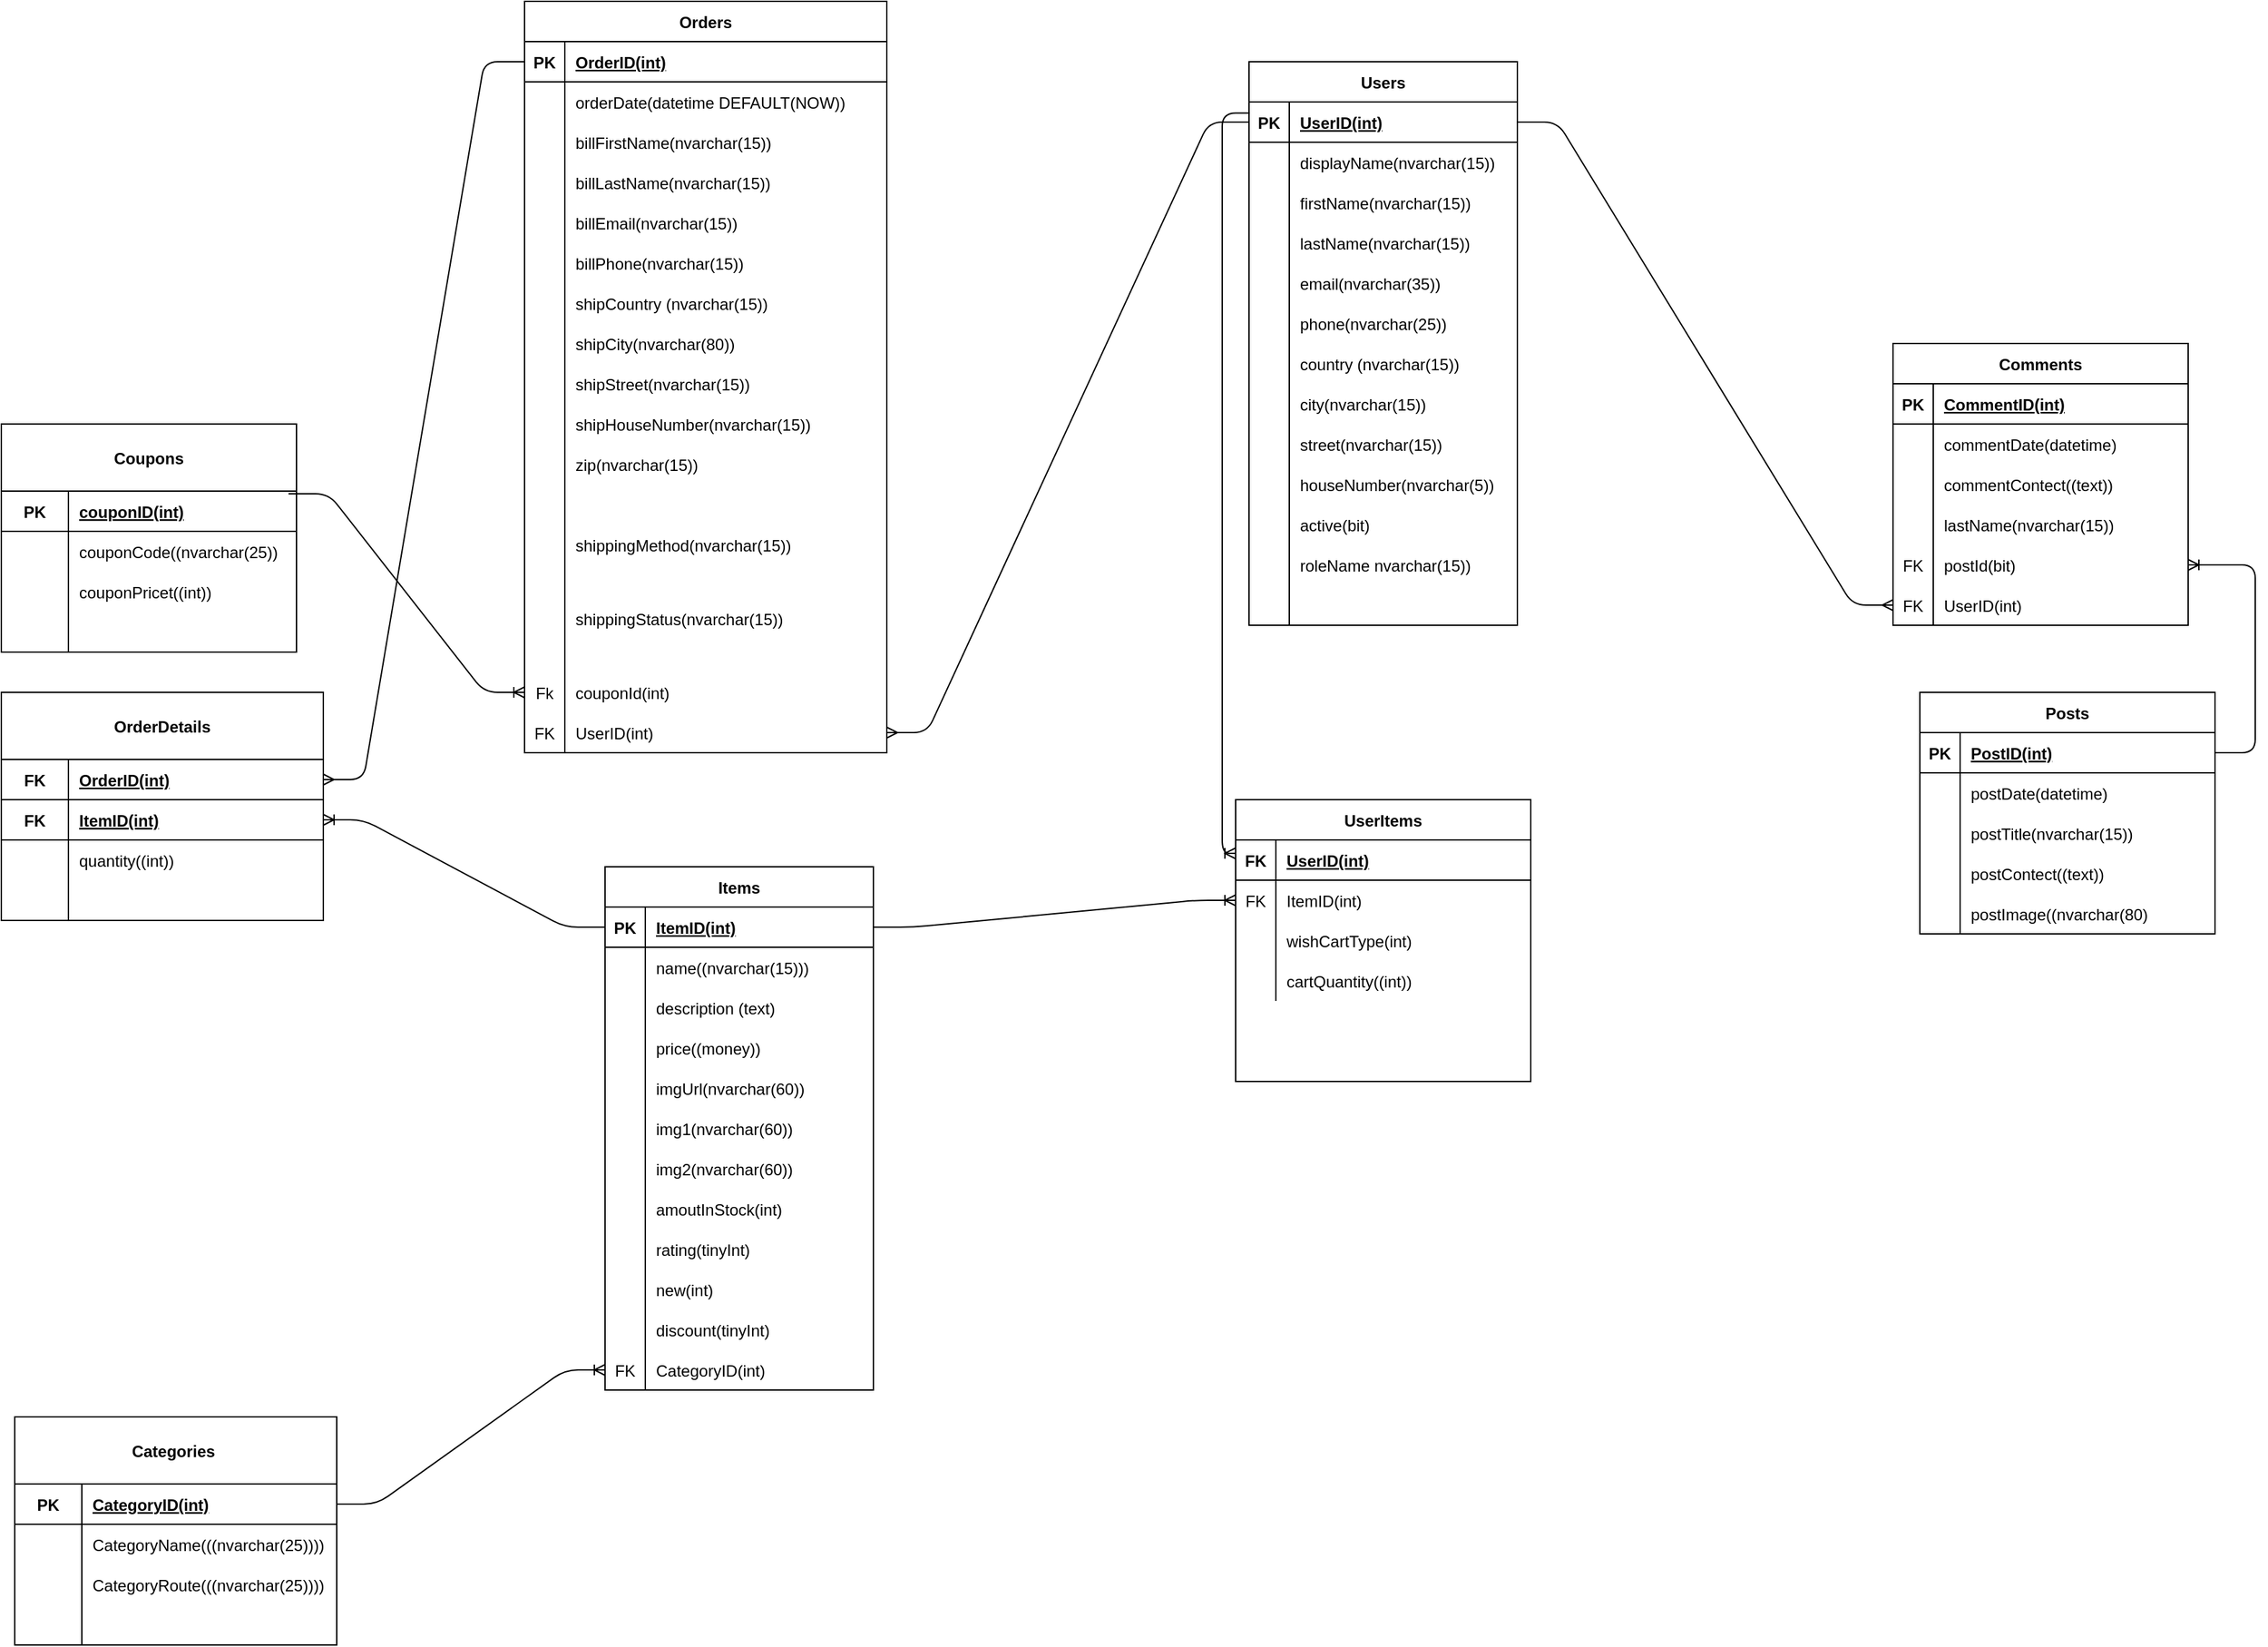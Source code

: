 <mxfile version="14.4.8" type="github">
  <diagram id="tkTSZ3Rhq634pnoqI6xr" name="Page-1">
    <mxGraphModel dx="2305" dy="1196" grid="1" gridSize="10" guides="1" tooltips="1" connect="1" arrows="1" fold="1" page="0" pageScale="1" pageWidth="1169" pageHeight="827" background="none" math="0" shadow="0">
      <root>
        <mxCell id="0" />
        <mxCell id="1" parent="0" />
        <mxCell id="uHUNbpHlDxS1nG46DtAX-1" value="Users" style="shape=table;startSize=30;container=1;collapsible=1;childLayout=tableLayout;fixedRows=1;rowLines=0;fontStyle=1;align=center;resizeLast=1;" vertex="1" parent="1">
          <mxGeometry x="400" y="40" width="200" height="420" as="geometry" />
        </mxCell>
        <mxCell id="uHUNbpHlDxS1nG46DtAX-2" value="" style="shape=partialRectangle;collapsible=0;dropTarget=0;pointerEvents=0;fillColor=none;top=0;left=0;bottom=1;right=0;points=[[0,0.5],[1,0.5]];portConstraint=eastwest;" vertex="1" parent="uHUNbpHlDxS1nG46DtAX-1">
          <mxGeometry y="30" width="200" height="30" as="geometry" />
        </mxCell>
        <mxCell id="uHUNbpHlDxS1nG46DtAX-3" value="PK" style="shape=partialRectangle;connectable=0;fillColor=none;top=0;left=0;bottom=0;right=0;fontStyle=1;overflow=hidden;" vertex="1" parent="uHUNbpHlDxS1nG46DtAX-2">
          <mxGeometry width="30" height="30" as="geometry" />
        </mxCell>
        <mxCell id="uHUNbpHlDxS1nG46DtAX-4" value="UserID(int)" style="shape=partialRectangle;connectable=0;fillColor=none;top=0;left=0;bottom=0;right=0;align=left;spacingLeft=6;fontStyle=5;overflow=hidden;" vertex="1" parent="uHUNbpHlDxS1nG46DtAX-2">
          <mxGeometry x="30" width="170" height="30" as="geometry" />
        </mxCell>
        <mxCell id="uHUNbpHlDxS1nG46DtAX-5" value="" style="shape=partialRectangle;collapsible=0;dropTarget=0;pointerEvents=0;fillColor=none;top=0;left=0;bottom=0;right=0;points=[[0,0.5],[1,0.5]];portConstraint=eastwest;" vertex="1" parent="uHUNbpHlDxS1nG46DtAX-1">
          <mxGeometry y="60" width="200" height="30" as="geometry" />
        </mxCell>
        <mxCell id="uHUNbpHlDxS1nG46DtAX-6" value="" style="shape=partialRectangle;connectable=0;fillColor=none;top=0;left=0;bottom=0;right=0;editable=1;overflow=hidden;" vertex="1" parent="uHUNbpHlDxS1nG46DtAX-5">
          <mxGeometry width="30" height="30" as="geometry" />
        </mxCell>
        <mxCell id="uHUNbpHlDxS1nG46DtAX-7" value="displayName(nvarchar(15))" style="shape=partialRectangle;connectable=0;fillColor=none;top=0;left=0;bottom=0;right=0;align=left;spacingLeft=6;overflow=hidden;" vertex="1" parent="uHUNbpHlDxS1nG46DtAX-5">
          <mxGeometry x="30" width="170" height="30" as="geometry" />
        </mxCell>
        <mxCell id="uHUNbpHlDxS1nG46DtAX-8" value="" style="shape=partialRectangle;collapsible=0;dropTarget=0;pointerEvents=0;fillColor=none;top=0;left=0;bottom=0;right=0;points=[[0,0.5],[1,0.5]];portConstraint=eastwest;" vertex="1" parent="uHUNbpHlDxS1nG46DtAX-1">
          <mxGeometry y="90" width="200" height="30" as="geometry" />
        </mxCell>
        <mxCell id="uHUNbpHlDxS1nG46DtAX-9" value="" style="shape=partialRectangle;connectable=0;fillColor=none;top=0;left=0;bottom=0;right=0;editable=1;overflow=hidden;" vertex="1" parent="uHUNbpHlDxS1nG46DtAX-8">
          <mxGeometry width="30" height="30" as="geometry" />
        </mxCell>
        <mxCell id="uHUNbpHlDxS1nG46DtAX-10" value="firstName(nvarchar(15))" style="shape=partialRectangle;connectable=0;fillColor=none;top=0;left=0;bottom=0;right=0;align=left;spacingLeft=6;overflow=hidden;" vertex="1" parent="uHUNbpHlDxS1nG46DtAX-8">
          <mxGeometry x="30" width="170" height="30" as="geometry" />
        </mxCell>
        <mxCell id="uHUNbpHlDxS1nG46DtAX-11" value="" style="shape=partialRectangle;collapsible=0;dropTarget=0;pointerEvents=0;fillColor=none;top=0;left=0;bottom=0;right=0;points=[[0,0.5],[1,0.5]];portConstraint=eastwest;" vertex="1" parent="uHUNbpHlDxS1nG46DtAX-1">
          <mxGeometry y="120" width="200" height="30" as="geometry" />
        </mxCell>
        <mxCell id="uHUNbpHlDxS1nG46DtAX-12" value="" style="shape=partialRectangle;connectable=0;fillColor=none;top=0;left=0;bottom=0;right=0;editable=1;overflow=hidden;" vertex="1" parent="uHUNbpHlDxS1nG46DtAX-11">
          <mxGeometry width="30" height="30" as="geometry" />
        </mxCell>
        <mxCell id="uHUNbpHlDxS1nG46DtAX-13" value="lastName(nvarchar(15))" style="shape=partialRectangle;connectable=0;fillColor=none;top=0;left=0;bottom=0;right=0;align=left;spacingLeft=6;overflow=hidden;" vertex="1" parent="uHUNbpHlDxS1nG46DtAX-11">
          <mxGeometry x="30" width="170" height="30" as="geometry" />
        </mxCell>
        <mxCell id="uHUNbpHlDxS1nG46DtAX-15" value="" style="shape=partialRectangle;collapsible=0;dropTarget=0;pointerEvents=0;fillColor=none;top=0;left=0;bottom=0;right=0;points=[[0,0.5],[1,0.5]];portConstraint=eastwest;" vertex="1" parent="uHUNbpHlDxS1nG46DtAX-1">
          <mxGeometry y="150" width="200" height="30" as="geometry" />
        </mxCell>
        <mxCell id="uHUNbpHlDxS1nG46DtAX-16" value="" style="shape=partialRectangle;connectable=0;fillColor=none;top=0;left=0;bottom=0;right=0;editable=1;overflow=hidden;" vertex="1" parent="uHUNbpHlDxS1nG46DtAX-15">
          <mxGeometry width="30" height="30" as="geometry" />
        </mxCell>
        <mxCell id="uHUNbpHlDxS1nG46DtAX-17" value="email(nvarchar(35))" style="shape=partialRectangle;connectable=0;fillColor=none;top=0;left=0;bottom=0;right=0;align=left;spacingLeft=6;overflow=hidden;" vertex="1" parent="uHUNbpHlDxS1nG46DtAX-15">
          <mxGeometry x="30" width="170" height="30" as="geometry" />
        </mxCell>
        <mxCell id="uHUNbpHlDxS1nG46DtAX-34" value="" style="shape=partialRectangle;collapsible=0;dropTarget=0;pointerEvents=0;fillColor=none;top=0;left=0;bottom=0;right=0;points=[[0,0.5],[1,0.5]];portConstraint=eastwest;" vertex="1" parent="uHUNbpHlDxS1nG46DtAX-1">
          <mxGeometry y="180" width="200" height="30" as="geometry" />
        </mxCell>
        <mxCell id="uHUNbpHlDxS1nG46DtAX-35" value="" style="shape=partialRectangle;connectable=0;fillColor=none;top=0;left=0;bottom=0;right=0;editable=1;overflow=hidden;" vertex="1" parent="uHUNbpHlDxS1nG46DtAX-34">
          <mxGeometry width="30" height="30" as="geometry" />
        </mxCell>
        <mxCell id="uHUNbpHlDxS1nG46DtAX-36" value="phone(nvarchar(25))" style="shape=partialRectangle;connectable=0;fillColor=none;top=0;left=0;bottom=0;right=0;align=left;spacingLeft=6;overflow=hidden;" vertex="1" parent="uHUNbpHlDxS1nG46DtAX-34">
          <mxGeometry x="30" width="170" height="30" as="geometry" />
        </mxCell>
        <mxCell id="uHUNbpHlDxS1nG46DtAX-37" value="" style="shape=partialRectangle;collapsible=0;dropTarget=0;pointerEvents=0;fillColor=none;top=0;left=0;bottom=0;right=0;points=[[0,0.5],[1,0.5]];portConstraint=eastwest;" vertex="1" parent="uHUNbpHlDxS1nG46DtAX-1">
          <mxGeometry y="210" width="200" height="30" as="geometry" />
        </mxCell>
        <mxCell id="uHUNbpHlDxS1nG46DtAX-38" value="" style="shape=partialRectangle;connectable=0;fillColor=none;top=0;left=0;bottom=0;right=0;editable=1;overflow=hidden;" vertex="1" parent="uHUNbpHlDxS1nG46DtAX-37">
          <mxGeometry width="30" height="30" as="geometry" />
        </mxCell>
        <mxCell id="uHUNbpHlDxS1nG46DtAX-39" value="country (nvarchar(15))" style="shape=partialRectangle;connectable=0;fillColor=none;top=0;left=0;bottom=0;right=0;align=left;spacingLeft=6;overflow=hidden;" vertex="1" parent="uHUNbpHlDxS1nG46DtAX-37">
          <mxGeometry x="30" width="170" height="30" as="geometry" />
        </mxCell>
        <mxCell id="uHUNbpHlDxS1nG46DtAX-46" value="" style="shape=partialRectangle;collapsible=0;dropTarget=0;pointerEvents=0;fillColor=none;top=0;left=0;bottom=0;right=0;points=[[0,0.5],[1,0.5]];portConstraint=eastwest;" vertex="1" parent="uHUNbpHlDxS1nG46DtAX-1">
          <mxGeometry y="240" width="200" height="30" as="geometry" />
        </mxCell>
        <mxCell id="uHUNbpHlDxS1nG46DtAX-47" value="" style="shape=partialRectangle;connectable=0;fillColor=none;top=0;left=0;bottom=0;right=0;editable=1;overflow=hidden;" vertex="1" parent="uHUNbpHlDxS1nG46DtAX-46">
          <mxGeometry width="30" height="30" as="geometry" />
        </mxCell>
        <mxCell id="uHUNbpHlDxS1nG46DtAX-48" value="city(nvarchar(15))" style="shape=partialRectangle;connectable=0;fillColor=none;top=0;left=0;bottom=0;right=0;align=left;spacingLeft=6;overflow=hidden;" vertex="1" parent="uHUNbpHlDxS1nG46DtAX-46">
          <mxGeometry x="30" width="170" height="30" as="geometry" />
        </mxCell>
        <mxCell id="uHUNbpHlDxS1nG46DtAX-99" value="" style="shape=partialRectangle;collapsible=0;dropTarget=0;pointerEvents=0;fillColor=none;top=0;left=0;bottom=0;right=0;points=[[0,0.5],[1,0.5]];portConstraint=eastwest;" vertex="1" parent="uHUNbpHlDxS1nG46DtAX-1">
          <mxGeometry y="270" width="200" height="30" as="geometry" />
        </mxCell>
        <mxCell id="uHUNbpHlDxS1nG46DtAX-100" value="" style="shape=partialRectangle;connectable=0;fillColor=none;top=0;left=0;bottom=0;right=0;editable=1;overflow=hidden;" vertex="1" parent="uHUNbpHlDxS1nG46DtAX-99">
          <mxGeometry width="30" height="30" as="geometry" />
        </mxCell>
        <mxCell id="uHUNbpHlDxS1nG46DtAX-101" value="street(nvarchar(15))" style="shape=partialRectangle;connectable=0;fillColor=none;top=0;left=0;bottom=0;right=0;align=left;spacingLeft=6;overflow=hidden;" vertex="1" parent="uHUNbpHlDxS1nG46DtAX-99">
          <mxGeometry x="30" width="170" height="30" as="geometry" />
        </mxCell>
        <mxCell id="uHUNbpHlDxS1nG46DtAX-102" value="" style="shape=partialRectangle;collapsible=0;dropTarget=0;pointerEvents=0;fillColor=none;top=0;left=0;bottom=0;right=0;points=[[0,0.5],[1,0.5]];portConstraint=eastwest;" vertex="1" parent="uHUNbpHlDxS1nG46DtAX-1">
          <mxGeometry y="300" width="200" height="30" as="geometry" />
        </mxCell>
        <mxCell id="uHUNbpHlDxS1nG46DtAX-103" value="" style="shape=partialRectangle;connectable=0;fillColor=none;top=0;left=0;bottom=0;right=0;editable=1;overflow=hidden;" vertex="1" parent="uHUNbpHlDxS1nG46DtAX-102">
          <mxGeometry width="30" height="30" as="geometry" />
        </mxCell>
        <mxCell id="uHUNbpHlDxS1nG46DtAX-104" value="houseNumber(nvarchar(5))" style="shape=partialRectangle;connectable=0;fillColor=none;top=0;left=0;bottom=0;right=0;align=left;spacingLeft=6;overflow=hidden;" vertex="1" parent="uHUNbpHlDxS1nG46DtAX-102">
          <mxGeometry x="30" width="170" height="30" as="geometry" />
        </mxCell>
        <mxCell id="uHUNbpHlDxS1nG46DtAX-111" value="" style="shape=partialRectangle;collapsible=0;dropTarget=0;pointerEvents=0;fillColor=none;top=0;left=0;bottom=0;right=0;points=[[0,0.5],[1,0.5]];portConstraint=eastwest;" vertex="1" parent="uHUNbpHlDxS1nG46DtAX-1">
          <mxGeometry y="330" width="200" height="30" as="geometry" />
        </mxCell>
        <mxCell id="uHUNbpHlDxS1nG46DtAX-112" value="" style="shape=partialRectangle;connectable=0;fillColor=none;top=0;left=0;bottom=0;right=0;editable=1;overflow=hidden;" vertex="1" parent="uHUNbpHlDxS1nG46DtAX-111">
          <mxGeometry width="30" height="30" as="geometry" />
        </mxCell>
        <mxCell id="uHUNbpHlDxS1nG46DtAX-113" value="active(bit)" style="shape=partialRectangle;connectable=0;fillColor=none;top=0;left=0;bottom=0;right=0;align=left;spacingLeft=6;overflow=hidden;" vertex="1" parent="uHUNbpHlDxS1nG46DtAX-111">
          <mxGeometry x="30" width="170" height="30" as="geometry" />
        </mxCell>
        <mxCell id="uHUNbpHlDxS1nG46DtAX-114" value="" style="shape=partialRectangle;collapsible=0;dropTarget=0;pointerEvents=0;fillColor=none;top=0;left=0;bottom=0;right=0;points=[[0,0.5],[1,0.5]];portConstraint=eastwest;" vertex="1" parent="uHUNbpHlDxS1nG46DtAX-1">
          <mxGeometry y="360" width="200" height="30" as="geometry" />
        </mxCell>
        <mxCell id="uHUNbpHlDxS1nG46DtAX-115" value="" style="shape=partialRectangle;connectable=0;fillColor=none;top=0;left=0;bottom=0;right=0;editable=1;overflow=hidden;" vertex="1" parent="uHUNbpHlDxS1nG46DtAX-114">
          <mxGeometry width="30" height="30" as="geometry" />
        </mxCell>
        <mxCell id="uHUNbpHlDxS1nG46DtAX-116" value="roleName nvarchar(15))" style="shape=partialRectangle;connectable=0;fillColor=none;top=0;left=0;bottom=0;right=0;align=left;spacingLeft=6;overflow=hidden;" vertex="1" parent="uHUNbpHlDxS1nG46DtAX-114">
          <mxGeometry x="30" width="170" height="30" as="geometry" />
        </mxCell>
        <mxCell id="uHUNbpHlDxS1nG46DtAX-117" value="" style="shape=partialRectangle;collapsible=0;dropTarget=0;pointerEvents=0;fillColor=none;top=0;left=0;bottom=0;right=0;points=[[0,0.5],[1,0.5]];portConstraint=eastwest;" vertex="1" parent="uHUNbpHlDxS1nG46DtAX-1">
          <mxGeometry y="390" width="200" height="30" as="geometry" />
        </mxCell>
        <mxCell id="uHUNbpHlDxS1nG46DtAX-118" value="" style="shape=partialRectangle;connectable=0;fillColor=none;top=0;left=0;bottom=0;right=0;editable=1;overflow=hidden;" vertex="1" parent="uHUNbpHlDxS1nG46DtAX-117">
          <mxGeometry width="30" height="30" as="geometry" />
        </mxCell>
        <mxCell id="uHUNbpHlDxS1nG46DtAX-119" value="" style="shape=partialRectangle;connectable=0;fillColor=none;top=0;left=0;bottom=0;right=0;align=left;spacingLeft=6;overflow=hidden;" vertex="1" parent="uHUNbpHlDxS1nG46DtAX-117">
          <mxGeometry x="30" width="170" height="30" as="geometry" />
        </mxCell>
        <mxCell id="uHUNbpHlDxS1nG46DtAX-120" value="Orders" style="shape=table;startSize=30;container=1;collapsible=1;childLayout=tableLayout;fixedRows=1;rowLines=0;fontStyle=1;align=center;resizeLast=1;" vertex="1" parent="1">
          <mxGeometry x="-140" y="-5" width="270" height="560" as="geometry" />
        </mxCell>
        <mxCell id="uHUNbpHlDxS1nG46DtAX-121" value="" style="shape=partialRectangle;collapsible=0;dropTarget=0;pointerEvents=0;fillColor=none;top=0;left=0;bottom=1;right=0;points=[[0,0.5],[1,0.5]];portConstraint=eastwest;" vertex="1" parent="uHUNbpHlDxS1nG46DtAX-120">
          <mxGeometry y="30" width="270" height="30" as="geometry" />
        </mxCell>
        <mxCell id="uHUNbpHlDxS1nG46DtAX-122" value="PK" style="shape=partialRectangle;connectable=0;fillColor=none;top=0;left=0;bottom=0;right=0;fontStyle=1;overflow=hidden;" vertex="1" parent="uHUNbpHlDxS1nG46DtAX-121">
          <mxGeometry width="30" height="30" as="geometry" />
        </mxCell>
        <mxCell id="uHUNbpHlDxS1nG46DtAX-123" value="OrderID(int)" style="shape=partialRectangle;connectable=0;fillColor=none;top=0;left=0;bottom=0;right=0;align=left;spacingLeft=6;fontStyle=5;overflow=hidden;" vertex="1" parent="uHUNbpHlDxS1nG46DtAX-121">
          <mxGeometry x="30" width="240" height="30" as="geometry" />
        </mxCell>
        <mxCell id="uHUNbpHlDxS1nG46DtAX-124" value="" style="shape=partialRectangle;collapsible=0;dropTarget=0;pointerEvents=0;fillColor=none;top=0;left=0;bottom=0;right=0;points=[[0,0.5],[1,0.5]];portConstraint=eastwest;" vertex="1" parent="uHUNbpHlDxS1nG46DtAX-120">
          <mxGeometry y="60" width="270" height="30" as="geometry" />
        </mxCell>
        <mxCell id="uHUNbpHlDxS1nG46DtAX-125" value="" style="shape=partialRectangle;connectable=0;fillColor=none;top=0;left=0;bottom=0;right=0;editable=1;overflow=hidden;" vertex="1" parent="uHUNbpHlDxS1nG46DtAX-124">
          <mxGeometry width="30" height="30" as="geometry" />
        </mxCell>
        <mxCell id="uHUNbpHlDxS1nG46DtAX-126" value="orderDate(datetime DEFAULT(NOW))" style="shape=partialRectangle;connectable=0;fillColor=none;top=0;left=0;bottom=0;right=0;align=left;spacingLeft=6;overflow=hidden;" vertex="1" parent="uHUNbpHlDxS1nG46DtAX-124">
          <mxGeometry x="30" width="240" height="30" as="geometry" />
        </mxCell>
        <mxCell id="uHUNbpHlDxS1nG46DtAX-127" value="" style="shape=partialRectangle;collapsible=0;dropTarget=0;pointerEvents=0;fillColor=none;top=0;left=0;bottom=0;right=0;points=[[0,0.5],[1,0.5]];portConstraint=eastwest;" vertex="1" parent="uHUNbpHlDxS1nG46DtAX-120">
          <mxGeometry y="90" width="270" height="30" as="geometry" />
        </mxCell>
        <mxCell id="uHUNbpHlDxS1nG46DtAX-128" value="" style="shape=partialRectangle;connectable=0;fillColor=none;top=0;left=0;bottom=0;right=0;editable=1;overflow=hidden;" vertex="1" parent="uHUNbpHlDxS1nG46DtAX-127">
          <mxGeometry width="30" height="30" as="geometry" />
        </mxCell>
        <mxCell id="uHUNbpHlDxS1nG46DtAX-129" value="billFirstName(nvarchar(15))" style="shape=partialRectangle;connectable=0;fillColor=none;top=0;left=0;bottom=0;right=0;align=left;spacingLeft=6;overflow=hidden;" vertex="1" parent="uHUNbpHlDxS1nG46DtAX-127">
          <mxGeometry x="30" width="240" height="30" as="geometry" />
        </mxCell>
        <mxCell id="uHUNbpHlDxS1nG46DtAX-130" value="" style="shape=partialRectangle;collapsible=0;dropTarget=0;pointerEvents=0;fillColor=none;top=0;left=0;bottom=0;right=0;points=[[0,0.5],[1,0.5]];portConstraint=eastwest;" vertex="1" parent="uHUNbpHlDxS1nG46DtAX-120">
          <mxGeometry y="120" width="270" height="30" as="geometry" />
        </mxCell>
        <mxCell id="uHUNbpHlDxS1nG46DtAX-131" value="" style="shape=partialRectangle;connectable=0;fillColor=none;top=0;left=0;bottom=0;right=0;editable=1;overflow=hidden;" vertex="1" parent="uHUNbpHlDxS1nG46DtAX-130">
          <mxGeometry width="30" height="30" as="geometry" />
        </mxCell>
        <mxCell id="uHUNbpHlDxS1nG46DtAX-132" value="billLastName(nvarchar(15))" style="shape=partialRectangle;connectable=0;fillColor=none;top=0;left=0;bottom=0;right=0;align=left;spacingLeft=6;overflow=hidden;" vertex="1" parent="uHUNbpHlDxS1nG46DtAX-130">
          <mxGeometry x="30" width="240" height="30" as="geometry" />
        </mxCell>
        <mxCell id="uHUNbpHlDxS1nG46DtAX-170" value="" style="shape=partialRectangle;collapsible=0;dropTarget=0;pointerEvents=0;fillColor=none;top=0;left=0;bottom=0;right=0;points=[[0,0.5],[1,0.5]];portConstraint=eastwest;" vertex="1" parent="uHUNbpHlDxS1nG46DtAX-120">
          <mxGeometry y="150" width="270" height="30" as="geometry" />
        </mxCell>
        <mxCell id="uHUNbpHlDxS1nG46DtAX-171" value="" style="shape=partialRectangle;connectable=0;fillColor=none;top=0;left=0;bottom=0;right=0;editable=1;overflow=hidden;" vertex="1" parent="uHUNbpHlDxS1nG46DtAX-170">
          <mxGeometry width="30" height="30" as="geometry" />
        </mxCell>
        <mxCell id="uHUNbpHlDxS1nG46DtAX-172" value="billEmail(nvarchar(15))" style="shape=partialRectangle;connectable=0;fillColor=none;top=0;left=0;bottom=0;right=0;align=left;spacingLeft=6;overflow=hidden;" vertex="1" parent="uHUNbpHlDxS1nG46DtAX-170">
          <mxGeometry x="30" width="240" height="30" as="geometry" />
        </mxCell>
        <mxCell id="uHUNbpHlDxS1nG46DtAX-174" value="" style="shape=partialRectangle;collapsible=0;dropTarget=0;pointerEvents=0;fillColor=none;top=0;left=0;bottom=0;right=0;points=[[0,0.5],[1,0.5]];portConstraint=eastwest;" vertex="1" parent="uHUNbpHlDxS1nG46DtAX-120">
          <mxGeometry y="180" width="270" height="30" as="geometry" />
        </mxCell>
        <mxCell id="uHUNbpHlDxS1nG46DtAX-175" value="" style="shape=partialRectangle;connectable=0;fillColor=none;top=0;left=0;bottom=0;right=0;editable=1;overflow=hidden;" vertex="1" parent="uHUNbpHlDxS1nG46DtAX-174">
          <mxGeometry width="30" height="30" as="geometry" />
        </mxCell>
        <mxCell id="uHUNbpHlDxS1nG46DtAX-176" value="billPhone(nvarchar(15))" style="shape=partialRectangle;connectable=0;fillColor=none;top=0;left=0;bottom=0;right=0;align=left;spacingLeft=6;overflow=hidden;" vertex="1" parent="uHUNbpHlDxS1nG46DtAX-174">
          <mxGeometry x="30" width="240" height="30" as="geometry" />
        </mxCell>
        <mxCell id="uHUNbpHlDxS1nG46DtAX-133" value="" style="shape=partialRectangle;collapsible=0;dropTarget=0;pointerEvents=0;fillColor=none;top=0;left=0;bottom=0;right=0;points=[[0,0.5],[1,0.5]];portConstraint=eastwest;" vertex="1" parent="uHUNbpHlDxS1nG46DtAX-120">
          <mxGeometry y="210" width="270" height="30" as="geometry" />
        </mxCell>
        <mxCell id="uHUNbpHlDxS1nG46DtAX-134" value="" style="shape=partialRectangle;connectable=0;fillColor=none;top=0;left=0;bottom=0;right=0;editable=1;overflow=hidden;" vertex="1" parent="uHUNbpHlDxS1nG46DtAX-133">
          <mxGeometry width="30" height="30" as="geometry" />
        </mxCell>
        <mxCell id="uHUNbpHlDxS1nG46DtAX-135" value="shipCountry (nvarchar(15))" style="shape=partialRectangle;connectable=0;fillColor=none;top=0;left=0;bottom=0;right=0;align=left;spacingLeft=6;overflow=hidden;" vertex="1" parent="uHUNbpHlDxS1nG46DtAX-133">
          <mxGeometry x="30" width="240" height="30" as="geometry" />
        </mxCell>
        <mxCell id="uHUNbpHlDxS1nG46DtAX-136" value="" style="shape=partialRectangle;collapsible=0;dropTarget=0;pointerEvents=0;fillColor=none;top=0;left=0;bottom=0;right=0;points=[[0,0.5],[1,0.5]];portConstraint=eastwest;" vertex="1" parent="uHUNbpHlDxS1nG46DtAX-120">
          <mxGeometry y="240" width="270" height="30" as="geometry" />
        </mxCell>
        <mxCell id="uHUNbpHlDxS1nG46DtAX-137" value="" style="shape=partialRectangle;connectable=0;fillColor=none;top=0;left=0;bottom=0;right=0;editable=1;overflow=hidden;" vertex="1" parent="uHUNbpHlDxS1nG46DtAX-136">
          <mxGeometry width="30" height="30" as="geometry" />
        </mxCell>
        <mxCell id="uHUNbpHlDxS1nG46DtAX-138" value="shipCity(nvarchar(80))" style="shape=partialRectangle;connectable=0;fillColor=none;top=0;left=0;bottom=0;right=0;align=left;spacingLeft=6;overflow=hidden;" vertex="1" parent="uHUNbpHlDxS1nG46DtAX-136">
          <mxGeometry x="30" width="240" height="30" as="geometry" />
        </mxCell>
        <mxCell id="uHUNbpHlDxS1nG46DtAX-139" value="" style="shape=partialRectangle;collapsible=0;dropTarget=0;pointerEvents=0;fillColor=none;top=0;left=0;bottom=0;right=0;points=[[0,0.5],[1,0.5]];portConstraint=eastwest;" vertex="1" parent="uHUNbpHlDxS1nG46DtAX-120">
          <mxGeometry y="270" width="270" height="30" as="geometry" />
        </mxCell>
        <mxCell id="uHUNbpHlDxS1nG46DtAX-140" value="" style="shape=partialRectangle;connectable=0;fillColor=none;top=0;left=0;bottom=0;right=0;editable=1;overflow=hidden;" vertex="1" parent="uHUNbpHlDxS1nG46DtAX-139">
          <mxGeometry width="30" height="30" as="geometry" />
        </mxCell>
        <mxCell id="uHUNbpHlDxS1nG46DtAX-141" value="shipStreet(nvarchar(15))" style="shape=partialRectangle;connectable=0;fillColor=none;top=0;left=0;bottom=0;right=0;align=left;spacingLeft=6;overflow=hidden;" vertex="1" parent="uHUNbpHlDxS1nG46DtAX-139">
          <mxGeometry x="30" width="240" height="30" as="geometry" />
        </mxCell>
        <mxCell id="uHUNbpHlDxS1nG46DtAX-142" value="" style="shape=partialRectangle;collapsible=0;dropTarget=0;pointerEvents=0;fillColor=none;top=0;left=0;bottom=0;right=0;points=[[0,0.5],[1,0.5]];portConstraint=eastwest;" vertex="1" parent="uHUNbpHlDxS1nG46DtAX-120">
          <mxGeometry y="300" width="270" height="30" as="geometry" />
        </mxCell>
        <mxCell id="uHUNbpHlDxS1nG46DtAX-143" value="" style="shape=partialRectangle;connectable=0;fillColor=none;top=0;left=0;bottom=0;right=0;editable=1;overflow=hidden;" vertex="1" parent="uHUNbpHlDxS1nG46DtAX-142">
          <mxGeometry width="30" height="30" as="geometry" />
        </mxCell>
        <mxCell id="uHUNbpHlDxS1nG46DtAX-144" value="shipHouseNumber(nvarchar(15))" style="shape=partialRectangle;connectable=0;fillColor=none;top=0;left=0;bottom=0;right=0;align=left;spacingLeft=6;overflow=hidden;" vertex="1" parent="uHUNbpHlDxS1nG46DtAX-142">
          <mxGeometry x="30" width="240" height="30" as="geometry" />
        </mxCell>
        <mxCell id="uHUNbpHlDxS1nG46DtAX-145" value="" style="shape=partialRectangle;collapsible=0;dropTarget=0;pointerEvents=0;fillColor=none;top=0;left=0;bottom=0;right=0;points=[[0,0.5],[1,0.5]];portConstraint=eastwest;" vertex="1" parent="uHUNbpHlDxS1nG46DtAX-120">
          <mxGeometry y="330" width="270" height="30" as="geometry" />
        </mxCell>
        <mxCell id="uHUNbpHlDxS1nG46DtAX-146" value="" style="shape=partialRectangle;connectable=0;fillColor=none;top=0;left=0;bottom=0;right=0;editable=1;overflow=hidden;" vertex="1" parent="uHUNbpHlDxS1nG46DtAX-145">
          <mxGeometry width="30" height="30" as="geometry" />
        </mxCell>
        <mxCell id="uHUNbpHlDxS1nG46DtAX-147" value="zip(nvarchar(15))" style="shape=partialRectangle;connectable=0;fillColor=none;top=0;left=0;bottom=0;right=0;align=left;spacingLeft=6;overflow=hidden;" vertex="1" parent="uHUNbpHlDxS1nG46DtAX-145">
          <mxGeometry x="30" width="240" height="30" as="geometry" />
        </mxCell>
        <mxCell id="uHUNbpHlDxS1nG46DtAX-148" value="" style="shape=partialRectangle;collapsible=0;dropTarget=0;pointerEvents=0;fillColor=none;top=0;left=0;bottom=0;right=0;points=[[0,0.5],[1,0.5]];portConstraint=eastwest;" vertex="1" parent="uHUNbpHlDxS1nG46DtAX-120">
          <mxGeometry y="360" width="270" height="30" as="geometry" />
        </mxCell>
        <mxCell id="uHUNbpHlDxS1nG46DtAX-149" value="" style="shape=partialRectangle;connectable=0;fillColor=none;top=0;left=0;bottom=0;right=0;editable=1;overflow=hidden;" vertex="1" parent="uHUNbpHlDxS1nG46DtAX-148">
          <mxGeometry width="30" height="30" as="geometry" />
        </mxCell>
        <mxCell id="uHUNbpHlDxS1nG46DtAX-150" value="" style="shape=partialRectangle;connectable=0;fillColor=none;top=0;left=0;bottom=0;right=0;align=left;spacingLeft=6;overflow=hidden;" vertex="1" parent="uHUNbpHlDxS1nG46DtAX-148">
          <mxGeometry x="30" width="240" height="30" as="geometry" />
        </mxCell>
        <mxCell id="uHUNbpHlDxS1nG46DtAX-154" value="" style="shape=partialRectangle;collapsible=0;dropTarget=0;pointerEvents=0;fillColor=none;top=0;left=0;bottom=0;right=0;points=[[0,0.5],[1,0.5]];portConstraint=eastwest;" vertex="1" parent="uHUNbpHlDxS1nG46DtAX-120">
          <mxGeometry y="390" width="270" height="30" as="geometry" />
        </mxCell>
        <mxCell id="uHUNbpHlDxS1nG46DtAX-155" value="" style="shape=partialRectangle;connectable=0;fillColor=none;top=0;left=0;bottom=0;right=0;editable=1;overflow=hidden;" vertex="1" parent="uHUNbpHlDxS1nG46DtAX-154">
          <mxGeometry width="30" height="30" as="geometry" />
        </mxCell>
        <mxCell id="uHUNbpHlDxS1nG46DtAX-156" value="shippingMethod(nvarchar(15))" style="shape=partialRectangle;connectable=0;fillColor=none;top=0;left=0;bottom=0;right=0;align=left;spacingLeft=6;overflow=hidden;" vertex="1" parent="uHUNbpHlDxS1nG46DtAX-154">
          <mxGeometry x="30" width="240" height="30" as="geometry" />
        </mxCell>
        <mxCell id="uHUNbpHlDxS1nG46DtAX-151" value="" style="shape=partialRectangle;collapsible=0;dropTarget=0;pointerEvents=0;fillColor=none;top=0;left=0;bottom=0;right=0;points=[[0,0.5],[1,0.5]];portConstraint=eastwest;" vertex="1" parent="uHUNbpHlDxS1nG46DtAX-120">
          <mxGeometry y="420" width="270" height="30" as="geometry" />
        </mxCell>
        <mxCell id="uHUNbpHlDxS1nG46DtAX-152" value="" style="shape=partialRectangle;connectable=0;fillColor=none;top=0;left=0;bottom=0;right=0;editable=1;overflow=hidden;" vertex="1" parent="uHUNbpHlDxS1nG46DtAX-151">
          <mxGeometry width="30" height="30" as="geometry" />
        </mxCell>
        <mxCell id="uHUNbpHlDxS1nG46DtAX-153" value="" style="shape=partialRectangle;connectable=0;fillColor=none;top=0;left=0;bottom=0;right=0;align=left;spacingLeft=6;overflow=hidden;" vertex="1" parent="uHUNbpHlDxS1nG46DtAX-151">
          <mxGeometry x="30" width="240" height="30" as="geometry" />
        </mxCell>
        <mxCell id="uHUNbpHlDxS1nG46DtAX-157" value="" style="shape=partialRectangle;collapsible=0;dropTarget=0;pointerEvents=0;fillColor=none;top=0;left=0;bottom=0;right=0;points=[[0,0.5],[1,0.5]];portConstraint=eastwest;" vertex="1" parent="uHUNbpHlDxS1nG46DtAX-120">
          <mxGeometry y="450" width="270" height="30" as="geometry" />
        </mxCell>
        <mxCell id="uHUNbpHlDxS1nG46DtAX-158" value="" style="shape=partialRectangle;connectable=0;fillColor=none;top=0;left=0;bottom=0;right=0;editable=1;overflow=hidden;" vertex="1" parent="uHUNbpHlDxS1nG46DtAX-157">
          <mxGeometry width="30" height="30" as="geometry" />
        </mxCell>
        <mxCell id="uHUNbpHlDxS1nG46DtAX-159" value="" style="shape=partialRectangle;connectable=0;fillColor=none;top=0;left=0;bottom=0;right=0;align=left;spacingLeft=6;overflow=hidden;" vertex="1" parent="uHUNbpHlDxS1nG46DtAX-157">
          <mxGeometry x="30" width="240" height="30" as="geometry" />
        </mxCell>
        <mxCell id="uHUNbpHlDxS1nG46DtAX-167" value="" style="shape=partialRectangle;collapsible=0;dropTarget=0;pointerEvents=0;fillColor=none;top=0;left=0;bottom=0;right=0;points=[[0,0.5],[1,0.5]];portConstraint=eastwest;" vertex="1" parent="uHUNbpHlDxS1nG46DtAX-120">
          <mxGeometry y="480" width="270" height="20" as="geometry" />
        </mxCell>
        <mxCell id="uHUNbpHlDxS1nG46DtAX-168" value="" style="shape=partialRectangle;connectable=0;fillColor=none;top=0;left=0;bottom=0;right=0;editable=1;overflow=hidden;" vertex="1" parent="uHUNbpHlDxS1nG46DtAX-167">
          <mxGeometry width="30" height="20" as="geometry" />
        </mxCell>
        <mxCell id="uHUNbpHlDxS1nG46DtAX-169" value="" style="shape=partialRectangle;connectable=0;fillColor=none;top=0;left=0;bottom=0;right=0;align=left;spacingLeft=6;overflow=hidden;" vertex="1" parent="uHUNbpHlDxS1nG46DtAX-167">
          <mxGeometry x="30" width="240" height="20" as="geometry" />
        </mxCell>
        <mxCell id="uHUNbpHlDxS1nG46DtAX-163" value="" style="shape=partialRectangle;collapsible=0;dropTarget=0;pointerEvents=0;fillColor=none;top=0;left=0;bottom=0;right=0;points=[[0,0.5],[1,0.5]];portConstraint=eastwest;" vertex="1" parent="uHUNbpHlDxS1nG46DtAX-120">
          <mxGeometry y="500" width="270" height="30" as="geometry" />
        </mxCell>
        <mxCell id="uHUNbpHlDxS1nG46DtAX-164" value="Fk" style="shape=partialRectangle;connectable=0;fillColor=none;top=0;left=0;bottom=0;right=0;editable=1;overflow=hidden;" vertex="1" parent="uHUNbpHlDxS1nG46DtAX-163">
          <mxGeometry width="30" height="30" as="geometry" />
        </mxCell>
        <mxCell id="uHUNbpHlDxS1nG46DtAX-165" value="couponId(int)" style="shape=partialRectangle;connectable=0;fillColor=none;top=0;left=0;bottom=0;right=0;align=left;spacingLeft=6;overflow=hidden;" vertex="1" parent="uHUNbpHlDxS1nG46DtAX-163">
          <mxGeometry x="30" width="240" height="30" as="geometry" />
        </mxCell>
        <mxCell id="uHUNbpHlDxS1nG46DtAX-160" value="" style="shape=partialRectangle;collapsible=0;dropTarget=0;pointerEvents=0;fillColor=none;top=0;left=0;bottom=0;right=0;points=[[0,0.5],[1,0.5]];portConstraint=eastwest;" vertex="1" parent="uHUNbpHlDxS1nG46DtAX-120">
          <mxGeometry y="530" width="270" height="30" as="geometry" />
        </mxCell>
        <mxCell id="uHUNbpHlDxS1nG46DtAX-161" value="FK" style="shape=partialRectangle;connectable=0;fillColor=none;top=0;left=0;bottom=0;right=0;editable=1;overflow=hidden;" vertex="1" parent="uHUNbpHlDxS1nG46DtAX-160">
          <mxGeometry width="30" height="30" as="geometry" />
        </mxCell>
        <mxCell id="uHUNbpHlDxS1nG46DtAX-162" value="UserID(int)" style="shape=partialRectangle;connectable=0;fillColor=none;top=0;left=0;bottom=0;right=0;align=left;spacingLeft=6;overflow=hidden;" vertex="1" parent="uHUNbpHlDxS1nG46DtAX-160">
          <mxGeometry x="30" width="240" height="30" as="geometry" />
        </mxCell>
        <mxCell id="uHUNbpHlDxS1nG46DtAX-166" value="" style="edgeStyle=entityRelationEdgeStyle;fontSize=12;html=1;endArrow=ERmany;exitX=0;exitY=0.5;exitDx=0;exitDy=0;" edge="1" parent="1" source="uHUNbpHlDxS1nG46DtAX-2" target="uHUNbpHlDxS1nG46DtAX-160">
          <mxGeometry width="100" height="100" relative="1" as="geometry">
            <mxPoint x="570" y="410" as="sourcePoint" />
            <mxPoint x="670" y="310" as="targetPoint" />
          </mxGeometry>
        </mxCell>
        <mxCell id="uHUNbpHlDxS1nG46DtAX-173" value="shippingStatus(nvarchar(15))" style="shape=partialRectangle;connectable=0;fillColor=none;top=0;left=0;bottom=0;right=0;align=left;spacingLeft=6;overflow=hidden;" vertex="1" parent="1">
          <mxGeometry x="-110" y="440" width="170" height="30" as="geometry" />
        </mxCell>
        <mxCell id="uHUNbpHlDxS1nG46DtAX-177" value="OrderDetails" style="shape=table;startSize=50;container=1;collapsible=1;childLayout=tableLayout;fixedRows=1;rowLines=0;fontStyle=1;align=center;resizeLast=1;" vertex="1" parent="1">
          <mxGeometry x="-530" y="510" width="240" height="170" as="geometry" />
        </mxCell>
        <mxCell id="uHUNbpHlDxS1nG46DtAX-178" value="" style="shape=partialRectangle;collapsible=0;dropTarget=0;pointerEvents=0;fillColor=none;top=0;left=0;bottom=1;right=0;points=[[0,0.5],[1,0.5]];portConstraint=eastwest;" vertex="1" parent="uHUNbpHlDxS1nG46DtAX-177">
          <mxGeometry y="50" width="240" height="30" as="geometry" />
        </mxCell>
        <mxCell id="uHUNbpHlDxS1nG46DtAX-179" value="FK" style="shape=partialRectangle;connectable=0;fillColor=none;top=0;left=0;bottom=0;right=0;fontStyle=1;overflow=hidden;" vertex="1" parent="uHUNbpHlDxS1nG46DtAX-178">
          <mxGeometry width="50" height="30" as="geometry" />
        </mxCell>
        <mxCell id="uHUNbpHlDxS1nG46DtAX-180" value="OrderID(int)" style="shape=partialRectangle;connectable=0;fillColor=none;top=0;left=0;bottom=0;right=0;align=left;spacingLeft=6;fontStyle=5;overflow=hidden;" vertex="1" parent="uHUNbpHlDxS1nG46DtAX-178">
          <mxGeometry x="50" width="190" height="30" as="geometry" />
        </mxCell>
        <mxCell id="uHUNbpHlDxS1nG46DtAX-233" value="" style="shape=partialRectangle;collapsible=0;dropTarget=0;pointerEvents=0;fillColor=none;top=0;left=0;bottom=1;right=0;points=[[0,0.5],[1,0.5]];portConstraint=eastwest;" vertex="1" parent="uHUNbpHlDxS1nG46DtAX-177">
          <mxGeometry y="80" width="240" height="30" as="geometry" />
        </mxCell>
        <mxCell id="uHUNbpHlDxS1nG46DtAX-234" value="FK" style="shape=partialRectangle;connectable=0;fillColor=none;top=0;left=0;bottom=0;right=0;fontStyle=1;overflow=hidden;" vertex="1" parent="uHUNbpHlDxS1nG46DtAX-233">
          <mxGeometry width="50" height="30" as="geometry" />
        </mxCell>
        <mxCell id="uHUNbpHlDxS1nG46DtAX-235" value="ItemID(int)" style="shape=partialRectangle;connectable=0;fillColor=none;top=0;left=0;bottom=0;right=0;align=left;spacingLeft=6;fontStyle=5;overflow=hidden;" vertex="1" parent="uHUNbpHlDxS1nG46DtAX-233">
          <mxGeometry x="50" width="190" height="30" as="geometry" />
        </mxCell>
        <mxCell id="uHUNbpHlDxS1nG46DtAX-181" value="" style="shape=partialRectangle;collapsible=0;dropTarget=0;pointerEvents=0;fillColor=none;top=0;left=0;bottom=0;right=0;points=[[0,0.5],[1,0.5]];portConstraint=eastwest;" vertex="1" parent="uHUNbpHlDxS1nG46DtAX-177">
          <mxGeometry y="110" width="240" height="30" as="geometry" />
        </mxCell>
        <mxCell id="uHUNbpHlDxS1nG46DtAX-182" value="" style="shape=partialRectangle;connectable=0;fillColor=none;top=0;left=0;bottom=0;right=0;editable=1;overflow=hidden;" vertex="1" parent="uHUNbpHlDxS1nG46DtAX-181">
          <mxGeometry width="50" height="30" as="geometry" />
        </mxCell>
        <mxCell id="uHUNbpHlDxS1nG46DtAX-183" value="quantity((int))" style="shape=partialRectangle;connectable=0;fillColor=none;top=0;left=0;bottom=0;right=0;align=left;spacingLeft=6;overflow=hidden;" vertex="1" parent="uHUNbpHlDxS1nG46DtAX-181">
          <mxGeometry x="50" width="190" height="30" as="geometry" />
        </mxCell>
        <mxCell id="uHUNbpHlDxS1nG46DtAX-187" value="" style="shape=partialRectangle;collapsible=0;dropTarget=0;pointerEvents=0;fillColor=none;top=0;left=0;bottom=0;right=0;points=[[0,0.5],[1,0.5]];portConstraint=eastwest;" vertex="1" parent="uHUNbpHlDxS1nG46DtAX-177">
          <mxGeometry y="140" width="240" height="30" as="geometry" />
        </mxCell>
        <mxCell id="uHUNbpHlDxS1nG46DtAX-188" value="" style="shape=partialRectangle;connectable=0;fillColor=none;top=0;left=0;bottom=0;right=0;editable=1;overflow=hidden;" vertex="1" parent="uHUNbpHlDxS1nG46DtAX-187">
          <mxGeometry width="50" height="30" as="geometry" />
        </mxCell>
        <mxCell id="uHUNbpHlDxS1nG46DtAX-189" value="" style="shape=partialRectangle;connectable=0;fillColor=none;top=0;left=0;bottom=0;right=0;align=left;spacingLeft=6;overflow=hidden;" vertex="1" parent="uHUNbpHlDxS1nG46DtAX-187">
          <mxGeometry x="50" width="190" height="30" as="geometry" />
        </mxCell>
        <mxCell id="uHUNbpHlDxS1nG46DtAX-232" value="" style="edgeStyle=entityRelationEdgeStyle;fontSize=12;html=1;endArrow=ERmany;" edge="1" parent="1" source="uHUNbpHlDxS1nG46DtAX-121" target="uHUNbpHlDxS1nG46DtAX-178">
          <mxGeometry width="100" height="100" relative="1" as="geometry">
            <mxPoint x="-100" y="520" as="sourcePoint" />
            <mxPoint x="-430" y="260" as="targetPoint" />
          </mxGeometry>
        </mxCell>
        <mxCell id="uHUNbpHlDxS1nG46DtAX-236" value="Items" style="shape=table;startSize=30;container=1;collapsible=1;childLayout=tableLayout;fixedRows=1;rowLines=0;fontStyle=1;align=center;resizeLast=1;" vertex="1" parent="1">
          <mxGeometry x="-80" y="640" width="200" height="390" as="geometry" />
        </mxCell>
        <mxCell id="uHUNbpHlDxS1nG46DtAX-237" value="" style="shape=partialRectangle;collapsible=0;dropTarget=0;pointerEvents=0;fillColor=none;top=0;left=0;bottom=1;right=0;points=[[0,0.5],[1,0.5]];portConstraint=eastwest;" vertex="1" parent="uHUNbpHlDxS1nG46DtAX-236">
          <mxGeometry y="30" width="200" height="30" as="geometry" />
        </mxCell>
        <mxCell id="uHUNbpHlDxS1nG46DtAX-238" value="PK" style="shape=partialRectangle;connectable=0;fillColor=none;top=0;left=0;bottom=0;right=0;fontStyle=1;overflow=hidden;" vertex="1" parent="uHUNbpHlDxS1nG46DtAX-237">
          <mxGeometry width="30" height="30" as="geometry" />
        </mxCell>
        <mxCell id="uHUNbpHlDxS1nG46DtAX-239" value="ItemID(int)" style="shape=partialRectangle;connectable=0;fillColor=none;top=0;left=0;bottom=0;right=0;align=left;spacingLeft=6;fontStyle=5;overflow=hidden;" vertex="1" parent="uHUNbpHlDxS1nG46DtAX-237">
          <mxGeometry x="30" width="170" height="30" as="geometry" />
        </mxCell>
        <mxCell id="uHUNbpHlDxS1nG46DtAX-240" value="" style="shape=partialRectangle;collapsible=0;dropTarget=0;pointerEvents=0;fillColor=none;top=0;left=0;bottom=0;right=0;points=[[0,0.5],[1,0.5]];portConstraint=eastwest;" vertex="1" parent="uHUNbpHlDxS1nG46DtAX-236">
          <mxGeometry y="60" width="200" height="30" as="geometry" />
        </mxCell>
        <mxCell id="uHUNbpHlDxS1nG46DtAX-241" value="" style="shape=partialRectangle;connectable=0;fillColor=none;top=0;left=0;bottom=0;right=0;editable=1;overflow=hidden;" vertex="1" parent="uHUNbpHlDxS1nG46DtAX-240">
          <mxGeometry width="30" height="30" as="geometry" />
        </mxCell>
        <mxCell id="uHUNbpHlDxS1nG46DtAX-242" value="name((nvarchar(15)))" style="shape=partialRectangle;connectable=0;fillColor=none;top=0;left=0;bottom=0;right=0;align=left;spacingLeft=6;overflow=hidden;" vertex="1" parent="uHUNbpHlDxS1nG46DtAX-240">
          <mxGeometry x="30" width="170" height="30" as="geometry" />
        </mxCell>
        <mxCell id="uHUNbpHlDxS1nG46DtAX-246" value="" style="shape=partialRectangle;collapsible=0;dropTarget=0;pointerEvents=0;fillColor=none;top=0;left=0;bottom=0;right=0;points=[[0,0.5],[1,0.5]];portConstraint=eastwest;" vertex="1" parent="uHUNbpHlDxS1nG46DtAX-236">
          <mxGeometry y="90" width="200" height="30" as="geometry" />
        </mxCell>
        <mxCell id="uHUNbpHlDxS1nG46DtAX-247" value="" style="shape=partialRectangle;connectable=0;fillColor=none;top=0;left=0;bottom=0;right=0;editable=1;overflow=hidden;" vertex="1" parent="uHUNbpHlDxS1nG46DtAX-246">
          <mxGeometry width="30" height="30" as="geometry" />
        </mxCell>
        <mxCell id="uHUNbpHlDxS1nG46DtAX-248" value="description (text)" style="shape=partialRectangle;connectable=0;fillColor=none;top=0;left=0;bottom=0;right=0;align=left;spacingLeft=6;overflow=hidden;" vertex="1" parent="uHUNbpHlDxS1nG46DtAX-246">
          <mxGeometry x="30" width="170" height="30" as="geometry" />
        </mxCell>
        <mxCell id="uHUNbpHlDxS1nG46DtAX-249" value="" style="shape=partialRectangle;collapsible=0;dropTarget=0;pointerEvents=0;fillColor=none;top=0;left=0;bottom=0;right=0;points=[[0,0.5],[1,0.5]];portConstraint=eastwest;" vertex="1" parent="uHUNbpHlDxS1nG46DtAX-236">
          <mxGeometry y="120" width="200" height="30" as="geometry" />
        </mxCell>
        <mxCell id="uHUNbpHlDxS1nG46DtAX-250" value="" style="shape=partialRectangle;connectable=0;fillColor=none;top=0;left=0;bottom=0;right=0;editable=1;overflow=hidden;" vertex="1" parent="uHUNbpHlDxS1nG46DtAX-249">
          <mxGeometry width="30" height="30" as="geometry" />
        </mxCell>
        <mxCell id="uHUNbpHlDxS1nG46DtAX-251" value="price((money))" style="shape=partialRectangle;connectable=0;fillColor=none;top=0;left=0;bottom=0;right=0;align=left;spacingLeft=6;overflow=hidden;" vertex="1" parent="uHUNbpHlDxS1nG46DtAX-249">
          <mxGeometry x="30" width="170" height="30" as="geometry" />
        </mxCell>
        <mxCell id="uHUNbpHlDxS1nG46DtAX-252" value="" style="shape=partialRectangle;collapsible=0;dropTarget=0;pointerEvents=0;fillColor=none;top=0;left=0;bottom=0;right=0;points=[[0,0.5],[1,0.5]];portConstraint=eastwest;" vertex="1" parent="uHUNbpHlDxS1nG46DtAX-236">
          <mxGeometry y="150" width="200" height="30" as="geometry" />
        </mxCell>
        <mxCell id="uHUNbpHlDxS1nG46DtAX-253" value="" style="shape=partialRectangle;connectable=0;fillColor=none;top=0;left=0;bottom=0;right=0;editable=1;overflow=hidden;" vertex="1" parent="uHUNbpHlDxS1nG46DtAX-252">
          <mxGeometry width="30" height="30" as="geometry" />
        </mxCell>
        <mxCell id="uHUNbpHlDxS1nG46DtAX-254" value="imgUrl(nvarchar(60))" style="shape=partialRectangle;connectable=0;fillColor=none;top=0;left=0;bottom=0;right=0;align=left;spacingLeft=6;overflow=hidden;" vertex="1" parent="uHUNbpHlDxS1nG46DtAX-252">
          <mxGeometry x="30" width="170" height="30" as="geometry" />
        </mxCell>
        <mxCell id="uHUNbpHlDxS1nG46DtAX-255" value="" style="shape=partialRectangle;collapsible=0;dropTarget=0;pointerEvents=0;fillColor=none;top=0;left=0;bottom=0;right=0;points=[[0,0.5],[1,0.5]];portConstraint=eastwest;" vertex="1" parent="uHUNbpHlDxS1nG46DtAX-236">
          <mxGeometry y="180" width="200" height="30" as="geometry" />
        </mxCell>
        <mxCell id="uHUNbpHlDxS1nG46DtAX-256" value="" style="shape=partialRectangle;connectable=0;fillColor=none;top=0;left=0;bottom=0;right=0;editable=1;overflow=hidden;" vertex="1" parent="uHUNbpHlDxS1nG46DtAX-255">
          <mxGeometry width="30" height="30" as="geometry" />
        </mxCell>
        <mxCell id="uHUNbpHlDxS1nG46DtAX-257" value="img1(nvarchar(60))" style="shape=partialRectangle;connectable=0;fillColor=none;top=0;left=0;bottom=0;right=0;align=left;spacingLeft=6;overflow=hidden;" vertex="1" parent="uHUNbpHlDxS1nG46DtAX-255">
          <mxGeometry x="30" width="170" height="30" as="geometry" />
        </mxCell>
        <mxCell id="uHUNbpHlDxS1nG46DtAX-258" value="" style="shape=partialRectangle;collapsible=0;dropTarget=0;pointerEvents=0;fillColor=none;top=0;left=0;bottom=0;right=0;points=[[0,0.5],[1,0.5]];portConstraint=eastwest;" vertex="1" parent="uHUNbpHlDxS1nG46DtAX-236">
          <mxGeometry y="210" width="200" height="30" as="geometry" />
        </mxCell>
        <mxCell id="uHUNbpHlDxS1nG46DtAX-259" value="" style="shape=partialRectangle;connectable=0;fillColor=none;top=0;left=0;bottom=0;right=0;editable=1;overflow=hidden;" vertex="1" parent="uHUNbpHlDxS1nG46DtAX-258">
          <mxGeometry width="30" height="30" as="geometry" />
        </mxCell>
        <mxCell id="uHUNbpHlDxS1nG46DtAX-260" value="img2(nvarchar(60))" style="shape=partialRectangle;connectable=0;fillColor=none;top=0;left=0;bottom=0;right=0;align=left;spacingLeft=6;overflow=hidden;" vertex="1" parent="uHUNbpHlDxS1nG46DtAX-258">
          <mxGeometry x="30" width="170" height="30" as="geometry" />
        </mxCell>
        <mxCell id="uHUNbpHlDxS1nG46DtAX-261" value="" style="shape=partialRectangle;collapsible=0;dropTarget=0;pointerEvents=0;fillColor=none;top=0;left=0;bottom=0;right=0;points=[[0,0.5],[1,0.5]];portConstraint=eastwest;" vertex="1" parent="uHUNbpHlDxS1nG46DtAX-236">
          <mxGeometry y="240" width="200" height="30" as="geometry" />
        </mxCell>
        <mxCell id="uHUNbpHlDxS1nG46DtAX-262" value="" style="shape=partialRectangle;connectable=0;fillColor=none;top=0;left=0;bottom=0;right=0;editable=1;overflow=hidden;" vertex="1" parent="uHUNbpHlDxS1nG46DtAX-261">
          <mxGeometry width="30" height="30" as="geometry" />
        </mxCell>
        <mxCell id="uHUNbpHlDxS1nG46DtAX-263" value="amoutInStock(int)" style="shape=partialRectangle;connectable=0;fillColor=none;top=0;left=0;bottom=0;right=0;align=left;spacingLeft=6;overflow=hidden;" vertex="1" parent="uHUNbpHlDxS1nG46DtAX-261">
          <mxGeometry x="30" width="170" height="30" as="geometry" />
        </mxCell>
        <mxCell id="uHUNbpHlDxS1nG46DtAX-264" value="" style="shape=partialRectangle;collapsible=0;dropTarget=0;pointerEvents=0;fillColor=none;top=0;left=0;bottom=0;right=0;points=[[0,0.5],[1,0.5]];portConstraint=eastwest;" vertex="1" parent="uHUNbpHlDxS1nG46DtAX-236">
          <mxGeometry y="270" width="200" height="30" as="geometry" />
        </mxCell>
        <mxCell id="uHUNbpHlDxS1nG46DtAX-265" value="" style="shape=partialRectangle;connectable=0;fillColor=none;top=0;left=0;bottom=0;right=0;editable=1;overflow=hidden;" vertex="1" parent="uHUNbpHlDxS1nG46DtAX-264">
          <mxGeometry width="30" height="30" as="geometry" />
        </mxCell>
        <mxCell id="uHUNbpHlDxS1nG46DtAX-266" value="rating(tinyInt)" style="shape=partialRectangle;connectable=0;fillColor=none;top=0;left=0;bottom=0;right=0;align=left;spacingLeft=6;overflow=hidden;" vertex="1" parent="uHUNbpHlDxS1nG46DtAX-264">
          <mxGeometry x="30" width="170" height="30" as="geometry" />
        </mxCell>
        <mxCell id="uHUNbpHlDxS1nG46DtAX-519" value="" style="shape=partialRectangle;collapsible=0;dropTarget=0;pointerEvents=0;fillColor=none;top=0;left=0;bottom=0;right=0;points=[[0,0.5],[1,0.5]];portConstraint=eastwest;" vertex="1" parent="uHUNbpHlDxS1nG46DtAX-236">
          <mxGeometry y="300" width="200" height="30" as="geometry" />
        </mxCell>
        <mxCell id="uHUNbpHlDxS1nG46DtAX-520" value="" style="shape=partialRectangle;connectable=0;fillColor=none;top=0;left=0;bottom=0;right=0;editable=1;overflow=hidden;" vertex="1" parent="uHUNbpHlDxS1nG46DtAX-519">
          <mxGeometry width="30" height="30" as="geometry" />
        </mxCell>
        <mxCell id="uHUNbpHlDxS1nG46DtAX-521" value="new(int)" style="shape=partialRectangle;connectable=0;fillColor=none;top=0;left=0;bottom=0;right=0;align=left;spacingLeft=6;overflow=hidden;" vertex="1" parent="uHUNbpHlDxS1nG46DtAX-519">
          <mxGeometry x="30" width="170" height="30" as="geometry" />
        </mxCell>
        <mxCell id="uHUNbpHlDxS1nG46DtAX-267" value="" style="shape=partialRectangle;collapsible=0;dropTarget=0;pointerEvents=0;fillColor=none;top=0;left=0;bottom=0;right=0;points=[[0,0.5],[1,0.5]];portConstraint=eastwest;" vertex="1" parent="uHUNbpHlDxS1nG46DtAX-236">
          <mxGeometry y="330" width="200" height="30" as="geometry" />
        </mxCell>
        <mxCell id="uHUNbpHlDxS1nG46DtAX-268" value="" style="shape=partialRectangle;connectable=0;fillColor=none;top=0;left=0;bottom=0;right=0;editable=1;overflow=hidden;" vertex="1" parent="uHUNbpHlDxS1nG46DtAX-267">
          <mxGeometry width="30" height="30" as="geometry" />
        </mxCell>
        <mxCell id="uHUNbpHlDxS1nG46DtAX-269" value="discount(tinyInt)" style="shape=partialRectangle;connectable=0;fillColor=none;top=0;left=0;bottom=0;right=0;align=left;spacingLeft=6;overflow=hidden;" vertex="1" parent="uHUNbpHlDxS1nG46DtAX-267">
          <mxGeometry x="30" width="170" height="30" as="geometry" />
        </mxCell>
        <mxCell id="uHUNbpHlDxS1nG46DtAX-318" value="" style="shape=partialRectangle;collapsible=0;dropTarget=0;pointerEvents=0;fillColor=none;top=0;left=0;bottom=0;right=0;points=[[0,0.5],[1,0.5]];portConstraint=eastwest;" vertex="1" parent="uHUNbpHlDxS1nG46DtAX-236">
          <mxGeometry y="360" width="200" height="30" as="geometry" />
        </mxCell>
        <mxCell id="uHUNbpHlDxS1nG46DtAX-319" value="FK" style="shape=partialRectangle;connectable=0;fillColor=none;top=0;left=0;bottom=0;right=0;editable=1;overflow=hidden;" vertex="1" parent="uHUNbpHlDxS1nG46DtAX-318">
          <mxGeometry width="30" height="30" as="geometry" />
        </mxCell>
        <mxCell id="uHUNbpHlDxS1nG46DtAX-320" value="CategoryID(int)" style="shape=partialRectangle;connectable=0;fillColor=none;top=0;left=0;bottom=0;right=0;align=left;spacingLeft=6;overflow=hidden;" vertex="1" parent="uHUNbpHlDxS1nG46DtAX-318">
          <mxGeometry x="30" width="170" height="30" as="geometry" />
        </mxCell>
        <mxCell id="uHUNbpHlDxS1nG46DtAX-294" value="" style="edgeStyle=entityRelationEdgeStyle;fontSize=12;html=1;endArrow=ERoneToMany;entryX=1;entryY=0.5;entryDx=0;entryDy=0;" edge="1" parent="1" source="uHUNbpHlDxS1nG46DtAX-237" target="uHUNbpHlDxS1nG46DtAX-233">
          <mxGeometry width="100" height="100" relative="1" as="geometry">
            <mxPoint x="-100" y="710" as="sourcePoint" />
            <mxPoint x="-210" y="710" as="targetPoint" />
          </mxGeometry>
        </mxCell>
        <mxCell id="uHUNbpHlDxS1nG46DtAX-295" value="Categories " style="shape=table;startSize=50;container=1;collapsible=1;childLayout=tableLayout;fixedRows=1;rowLines=0;fontStyle=1;align=center;resizeLast=1;" vertex="1" parent="1">
          <mxGeometry x="-520" y="1050" width="240" height="170" as="geometry" />
        </mxCell>
        <mxCell id="uHUNbpHlDxS1nG46DtAX-296" value="" style="shape=partialRectangle;collapsible=0;dropTarget=0;pointerEvents=0;fillColor=none;top=0;left=0;bottom=1;right=0;points=[[0,0.5],[1,0.5]];portConstraint=eastwest;" vertex="1" parent="uHUNbpHlDxS1nG46DtAX-295">
          <mxGeometry y="50" width="240" height="30" as="geometry" />
        </mxCell>
        <mxCell id="uHUNbpHlDxS1nG46DtAX-297" value="PK" style="shape=partialRectangle;connectable=0;fillColor=none;top=0;left=0;bottom=0;right=0;fontStyle=1;overflow=hidden;" vertex="1" parent="uHUNbpHlDxS1nG46DtAX-296">
          <mxGeometry width="50" height="30" as="geometry" />
        </mxCell>
        <mxCell id="uHUNbpHlDxS1nG46DtAX-298" value="CategoryID(int)" style="shape=partialRectangle;connectable=0;fillColor=none;top=0;left=0;bottom=0;right=0;align=left;spacingLeft=6;fontStyle=5;overflow=hidden;" vertex="1" parent="uHUNbpHlDxS1nG46DtAX-296">
          <mxGeometry x="50" width="190" height="30" as="geometry" />
        </mxCell>
        <mxCell id="uHUNbpHlDxS1nG46DtAX-302" value="" style="shape=partialRectangle;collapsible=0;dropTarget=0;pointerEvents=0;fillColor=none;top=0;left=0;bottom=0;right=0;points=[[0,0.5],[1,0.5]];portConstraint=eastwest;" vertex="1" parent="uHUNbpHlDxS1nG46DtAX-295">
          <mxGeometry y="80" width="240" height="30" as="geometry" />
        </mxCell>
        <mxCell id="uHUNbpHlDxS1nG46DtAX-303" value="" style="shape=partialRectangle;connectable=0;fillColor=none;top=0;left=0;bottom=0;right=0;editable=1;overflow=hidden;" vertex="1" parent="uHUNbpHlDxS1nG46DtAX-302">
          <mxGeometry width="50" height="30" as="geometry" />
        </mxCell>
        <mxCell id="uHUNbpHlDxS1nG46DtAX-304" value="CategoryName(((nvarchar(25))))" style="shape=partialRectangle;connectable=0;fillColor=none;top=0;left=0;bottom=0;right=0;align=left;spacingLeft=6;overflow=hidden;" vertex="1" parent="uHUNbpHlDxS1nG46DtAX-302">
          <mxGeometry x="50" width="190" height="30" as="geometry" />
        </mxCell>
        <mxCell id="uHUNbpHlDxS1nG46DtAX-305" value="" style="shape=partialRectangle;collapsible=0;dropTarget=0;pointerEvents=0;fillColor=none;top=0;left=0;bottom=0;right=0;points=[[0,0.5],[1,0.5]];portConstraint=eastwest;" vertex="1" parent="uHUNbpHlDxS1nG46DtAX-295">
          <mxGeometry y="110" width="240" height="30" as="geometry" />
        </mxCell>
        <mxCell id="uHUNbpHlDxS1nG46DtAX-306" value="" style="shape=partialRectangle;connectable=0;fillColor=none;top=0;left=0;bottom=0;right=0;editable=1;overflow=hidden;" vertex="1" parent="uHUNbpHlDxS1nG46DtAX-305">
          <mxGeometry width="50" height="30" as="geometry" />
        </mxCell>
        <mxCell id="uHUNbpHlDxS1nG46DtAX-307" value="" style="shape=partialRectangle;connectable=0;fillColor=none;top=0;left=0;bottom=0;right=0;align=left;spacingLeft=6;overflow=hidden;" vertex="1" parent="uHUNbpHlDxS1nG46DtAX-305">
          <mxGeometry x="50" width="190" height="30" as="geometry" />
        </mxCell>
        <mxCell id="uHUNbpHlDxS1nG46DtAX-308" value="" style="shape=partialRectangle;collapsible=0;dropTarget=0;pointerEvents=0;fillColor=none;top=0;left=0;bottom=0;right=0;points=[[0,0.5],[1,0.5]];portConstraint=eastwest;" vertex="1" parent="uHUNbpHlDxS1nG46DtAX-295">
          <mxGeometry y="140" width="240" height="30" as="geometry" />
        </mxCell>
        <mxCell id="uHUNbpHlDxS1nG46DtAX-309" value="" style="shape=partialRectangle;connectable=0;fillColor=none;top=0;left=0;bottom=0;right=0;editable=1;overflow=hidden;" vertex="1" parent="uHUNbpHlDxS1nG46DtAX-308">
          <mxGeometry width="50" height="30" as="geometry" />
        </mxCell>
        <mxCell id="uHUNbpHlDxS1nG46DtAX-310" value="" style="shape=partialRectangle;connectable=0;fillColor=none;top=0;left=0;bottom=0;right=0;align=left;spacingLeft=6;overflow=hidden;" vertex="1" parent="uHUNbpHlDxS1nG46DtAX-308">
          <mxGeometry x="50" width="190" height="30" as="geometry" />
        </mxCell>
        <mxCell id="uHUNbpHlDxS1nG46DtAX-321" value="" style="edgeStyle=entityRelationEdgeStyle;fontSize=12;html=1;endArrow=ERoneToMany;entryX=0;entryY=0.5;entryDx=0;entryDy=0;exitX=1;exitY=0.5;exitDx=0;exitDy=0;" edge="1" parent="1" source="uHUNbpHlDxS1nG46DtAX-296" target="uHUNbpHlDxS1nG46DtAX-318">
          <mxGeometry width="100" height="100" relative="1" as="geometry">
            <mxPoint x="-100" y="990" as="sourcePoint" />
            <mxPoint y="890" as="targetPoint" />
          </mxGeometry>
        </mxCell>
        <mxCell id="uHUNbpHlDxS1nG46DtAX-369" value="" style="edgeStyle=entityRelationEdgeStyle;fontSize=12;html=1;endArrow=ERmany;exitX=0;exitY=0.5;exitDx=0;exitDy=0;strokeColor=none;" edge="1" parent="1" target="uHUNbpHlDxS1nG46DtAX-114">
          <mxGeometry width="100" height="100" relative="1" as="geometry">
            <mxPoint x="760" y="765" as="sourcePoint" />
            <mxPoint x="480" y="190" as="targetPoint" />
          </mxGeometry>
        </mxCell>
        <mxCell id="uHUNbpHlDxS1nG46DtAX-371" value="Comments" style="shape=table;startSize=30;container=1;collapsible=1;childLayout=tableLayout;fixedRows=1;rowLines=0;fontStyle=1;align=center;resizeLast=1;" vertex="1" parent="1">
          <mxGeometry x="880" y="250" width="220" height="210" as="geometry" />
        </mxCell>
        <mxCell id="uHUNbpHlDxS1nG46DtAX-372" value="" style="shape=partialRectangle;collapsible=0;dropTarget=0;pointerEvents=0;fillColor=none;top=0;left=0;bottom=1;right=0;points=[[0,0.5],[1,0.5]];portConstraint=eastwest;" vertex="1" parent="uHUNbpHlDxS1nG46DtAX-371">
          <mxGeometry y="30" width="220" height="30" as="geometry" />
        </mxCell>
        <mxCell id="uHUNbpHlDxS1nG46DtAX-373" value="PK" style="shape=partialRectangle;connectable=0;fillColor=none;top=0;left=0;bottom=0;right=0;fontStyle=1;overflow=hidden;" vertex="1" parent="uHUNbpHlDxS1nG46DtAX-372">
          <mxGeometry width="30" height="30" as="geometry" />
        </mxCell>
        <mxCell id="uHUNbpHlDxS1nG46DtAX-374" value="CommentID(int)" style="shape=partialRectangle;connectable=0;fillColor=none;top=0;left=0;bottom=0;right=0;align=left;spacingLeft=6;fontStyle=5;overflow=hidden;" vertex="1" parent="uHUNbpHlDxS1nG46DtAX-372">
          <mxGeometry x="30" width="190" height="30" as="geometry" />
        </mxCell>
        <mxCell id="uHUNbpHlDxS1nG46DtAX-375" value="" style="shape=partialRectangle;collapsible=0;dropTarget=0;pointerEvents=0;fillColor=none;top=0;left=0;bottom=0;right=0;points=[[0,0.5],[1,0.5]];portConstraint=eastwest;" vertex="1" parent="uHUNbpHlDxS1nG46DtAX-371">
          <mxGeometry y="60" width="220" height="30" as="geometry" />
        </mxCell>
        <mxCell id="uHUNbpHlDxS1nG46DtAX-376" value="" style="shape=partialRectangle;connectable=0;fillColor=none;top=0;left=0;bottom=0;right=0;editable=1;overflow=hidden;" vertex="1" parent="uHUNbpHlDxS1nG46DtAX-375">
          <mxGeometry width="30" height="30" as="geometry" />
        </mxCell>
        <mxCell id="uHUNbpHlDxS1nG46DtAX-377" value="commentDate(datetime)" style="shape=partialRectangle;connectable=0;fillColor=none;top=0;left=0;bottom=0;right=0;align=left;spacingLeft=6;overflow=hidden;" vertex="1" parent="uHUNbpHlDxS1nG46DtAX-375">
          <mxGeometry x="30" width="190" height="30" as="geometry" />
        </mxCell>
        <mxCell id="uHUNbpHlDxS1nG46DtAX-378" value="" style="shape=partialRectangle;collapsible=0;dropTarget=0;pointerEvents=0;fillColor=none;top=0;left=0;bottom=0;right=0;points=[[0,0.5],[1,0.5]];portConstraint=eastwest;" vertex="1" parent="uHUNbpHlDxS1nG46DtAX-371">
          <mxGeometry y="90" width="220" height="30" as="geometry" />
        </mxCell>
        <mxCell id="uHUNbpHlDxS1nG46DtAX-379" value="" style="shape=partialRectangle;connectable=0;fillColor=none;top=0;left=0;bottom=0;right=0;editable=1;overflow=hidden;" vertex="1" parent="uHUNbpHlDxS1nG46DtAX-378">
          <mxGeometry width="30" height="30" as="geometry" />
        </mxCell>
        <mxCell id="uHUNbpHlDxS1nG46DtAX-380" value="commentContect((text))" style="shape=partialRectangle;connectable=0;fillColor=none;top=0;left=0;bottom=0;right=0;align=left;spacingLeft=6;overflow=hidden;" vertex="1" parent="uHUNbpHlDxS1nG46DtAX-378">
          <mxGeometry x="30" width="190" height="30" as="geometry" />
        </mxCell>
        <mxCell id="uHUNbpHlDxS1nG46DtAX-381" value="" style="shape=partialRectangle;collapsible=0;dropTarget=0;pointerEvents=0;fillColor=none;top=0;left=0;bottom=0;right=0;points=[[0,0.5],[1,0.5]];portConstraint=eastwest;" vertex="1" parent="uHUNbpHlDxS1nG46DtAX-371">
          <mxGeometry y="120" width="220" height="30" as="geometry" />
        </mxCell>
        <mxCell id="uHUNbpHlDxS1nG46DtAX-382" value="" style="shape=partialRectangle;connectable=0;fillColor=none;top=0;left=0;bottom=0;right=0;editable=1;overflow=hidden;" vertex="1" parent="uHUNbpHlDxS1nG46DtAX-381">
          <mxGeometry width="30" height="30" as="geometry" />
        </mxCell>
        <mxCell id="uHUNbpHlDxS1nG46DtAX-383" value="lastName(nvarchar(15))" style="shape=partialRectangle;connectable=0;fillColor=none;top=0;left=0;bottom=0;right=0;align=left;spacingLeft=6;overflow=hidden;" vertex="1" parent="uHUNbpHlDxS1nG46DtAX-381">
          <mxGeometry x="30" width="190" height="30" as="geometry" />
        </mxCell>
        <mxCell id="uHUNbpHlDxS1nG46DtAX-408" value="" style="shape=partialRectangle;collapsible=0;dropTarget=0;pointerEvents=0;fillColor=none;top=0;left=0;bottom=0;right=0;points=[[0,0.5],[1,0.5]];portConstraint=eastwest;" vertex="1" parent="uHUNbpHlDxS1nG46DtAX-371">
          <mxGeometry y="150" width="220" height="30" as="geometry" />
        </mxCell>
        <mxCell id="uHUNbpHlDxS1nG46DtAX-409" value="FK" style="shape=partialRectangle;connectable=0;fillColor=none;top=0;left=0;bottom=0;right=0;editable=1;overflow=hidden;" vertex="1" parent="uHUNbpHlDxS1nG46DtAX-408">
          <mxGeometry width="30" height="30" as="geometry" />
        </mxCell>
        <mxCell id="uHUNbpHlDxS1nG46DtAX-410" value="postId(bit)" style="shape=partialRectangle;connectable=0;fillColor=none;top=0;left=0;bottom=0;right=0;align=left;spacingLeft=6;overflow=hidden;" vertex="1" parent="uHUNbpHlDxS1nG46DtAX-408">
          <mxGeometry x="30" width="190" height="30" as="geometry" />
        </mxCell>
        <mxCell id="uHUNbpHlDxS1nG46DtAX-411" value="" style="shape=partialRectangle;collapsible=0;dropTarget=0;pointerEvents=0;fillColor=none;top=0;left=0;bottom=0;right=0;points=[[0,0.5],[1,0.5]];portConstraint=eastwest;" vertex="1" parent="uHUNbpHlDxS1nG46DtAX-371">
          <mxGeometry y="180" width="220" height="30" as="geometry" />
        </mxCell>
        <mxCell id="uHUNbpHlDxS1nG46DtAX-412" value="FK" style="shape=partialRectangle;connectable=0;fillColor=none;top=0;left=0;bottom=0;right=0;editable=1;overflow=hidden;" vertex="1" parent="uHUNbpHlDxS1nG46DtAX-411">
          <mxGeometry width="30" height="30" as="geometry" />
        </mxCell>
        <mxCell id="uHUNbpHlDxS1nG46DtAX-413" value="UserID(int)" style="shape=partialRectangle;connectable=0;fillColor=none;top=0;left=0;bottom=0;right=0;align=left;spacingLeft=6;overflow=hidden;" vertex="1" parent="uHUNbpHlDxS1nG46DtAX-411">
          <mxGeometry x="30" width="190" height="30" as="geometry" />
        </mxCell>
        <mxCell id="uHUNbpHlDxS1nG46DtAX-417" value="" style="edgeStyle=entityRelationEdgeStyle;fontSize=12;html=1;endArrow=ERmany;entryX=0;entryY=0.5;entryDx=0;entryDy=0;exitX=1;exitY=0.5;exitDx=0;exitDy=0;" edge="1" parent="1" source="uHUNbpHlDxS1nG46DtAX-2" target="uHUNbpHlDxS1nG46DtAX-411">
          <mxGeometry width="100" height="100" relative="1" as="geometry">
            <mxPoint x="760" y="490" as="sourcePoint" />
            <mxPoint x="860" y="390" as="targetPoint" />
          </mxGeometry>
        </mxCell>
        <mxCell id="uHUNbpHlDxS1nG46DtAX-424" value="Posts" style="shape=table;startSize=30;container=1;collapsible=1;childLayout=tableLayout;fixedRows=1;rowLines=0;fontStyle=1;align=center;resizeLast=1;" vertex="1" parent="1">
          <mxGeometry x="900" y="510" width="220" height="180" as="geometry" />
        </mxCell>
        <mxCell id="uHUNbpHlDxS1nG46DtAX-425" value="" style="shape=partialRectangle;collapsible=0;dropTarget=0;pointerEvents=0;fillColor=none;top=0;left=0;bottom=1;right=0;points=[[0,0.5],[1,0.5]];portConstraint=eastwest;" vertex="1" parent="uHUNbpHlDxS1nG46DtAX-424">
          <mxGeometry y="30" width="220" height="30" as="geometry" />
        </mxCell>
        <mxCell id="uHUNbpHlDxS1nG46DtAX-426" value="PK" style="shape=partialRectangle;connectable=0;fillColor=none;top=0;left=0;bottom=0;right=0;fontStyle=1;overflow=hidden;" vertex="1" parent="uHUNbpHlDxS1nG46DtAX-425">
          <mxGeometry width="30" height="30" as="geometry" />
        </mxCell>
        <mxCell id="uHUNbpHlDxS1nG46DtAX-427" value="PostID(int)" style="shape=partialRectangle;connectable=0;fillColor=none;top=0;left=0;bottom=0;right=0;align=left;spacingLeft=6;fontStyle=5;overflow=hidden;" vertex="1" parent="uHUNbpHlDxS1nG46DtAX-425">
          <mxGeometry x="30" width="190" height="30" as="geometry" />
        </mxCell>
        <mxCell id="uHUNbpHlDxS1nG46DtAX-428" value="" style="shape=partialRectangle;collapsible=0;dropTarget=0;pointerEvents=0;fillColor=none;top=0;left=0;bottom=0;right=0;points=[[0,0.5],[1,0.5]];portConstraint=eastwest;" vertex="1" parent="uHUNbpHlDxS1nG46DtAX-424">
          <mxGeometry y="60" width="220" height="30" as="geometry" />
        </mxCell>
        <mxCell id="uHUNbpHlDxS1nG46DtAX-429" value="" style="shape=partialRectangle;connectable=0;fillColor=none;top=0;left=0;bottom=0;right=0;editable=1;overflow=hidden;" vertex="1" parent="uHUNbpHlDxS1nG46DtAX-428">
          <mxGeometry width="30" height="30" as="geometry" />
        </mxCell>
        <mxCell id="uHUNbpHlDxS1nG46DtAX-430" value="postDate(datetime)" style="shape=partialRectangle;connectable=0;fillColor=none;top=0;left=0;bottom=0;right=0;align=left;spacingLeft=6;overflow=hidden;" vertex="1" parent="uHUNbpHlDxS1nG46DtAX-428">
          <mxGeometry x="30" width="190" height="30" as="geometry" />
        </mxCell>
        <mxCell id="uHUNbpHlDxS1nG46DtAX-434" value="" style="shape=partialRectangle;collapsible=0;dropTarget=0;pointerEvents=0;fillColor=none;top=0;left=0;bottom=0;right=0;points=[[0,0.5],[1,0.5]];portConstraint=eastwest;" vertex="1" parent="uHUNbpHlDxS1nG46DtAX-424">
          <mxGeometry y="90" width="220" height="30" as="geometry" />
        </mxCell>
        <mxCell id="uHUNbpHlDxS1nG46DtAX-435" value="" style="shape=partialRectangle;connectable=0;fillColor=none;top=0;left=0;bottom=0;right=0;editable=1;overflow=hidden;" vertex="1" parent="uHUNbpHlDxS1nG46DtAX-434">
          <mxGeometry width="30" height="30" as="geometry" />
        </mxCell>
        <mxCell id="uHUNbpHlDxS1nG46DtAX-436" value="postTitle(nvarchar(15))" style="shape=partialRectangle;connectable=0;fillColor=none;top=0;left=0;bottom=0;right=0;align=left;spacingLeft=6;overflow=hidden;" vertex="1" parent="uHUNbpHlDxS1nG46DtAX-434">
          <mxGeometry x="30" width="190" height="30" as="geometry" />
        </mxCell>
        <mxCell id="uHUNbpHlDxS1nG46DtAX-431" value="" style="shape=partialRectangle;collapsible=0;dropTarget=0;pointerEvents=0;fillColor=none;top=0;left=0;bottom=0;right=0;points=[[0,0.5],[1,0.5]];portConstraint=eastwest;" vertex="1" parent="uHUNbpHlDxS1nG46DtAX-424">
          <mxGeometry y="120" width="220" height="30" as="geometry" />
        </mxCell>
        <mxCell id="uHUNbpHlDxS1nG46DtAX-432" value="" style="shape=partialRectangle;connectable=0;fillColor=none;top=0;left=0;bottom=0;right=0;editable=1;overflow=hidden;" vertex="1" parent="uHUNbpHlDxS1nG46DtAX-431">
          <mxGeometry width="30" height="30" as="geometry" />
        </mxCell>
        <mxCell id="uHUNbpHlDxS1nG46DtAX-433" value="postContect((text))" style="shape=partialRectangle;connectable=0;fillColor=none;top=0;left=0;bottom=0;right=0;align=left;spacingLeft=6;overflow=hidden;" vertex="1" parent="uHUNbpHlDxS1nG46DtAX-431">
          <mxGeometry x="30" width="190" height="30" as="geometry" />
        </mxCell>
        <mxCell id="uHUNbpHlDxS1nG46DtAX-444" value="" style="shape=partialRectangle;collapsible=0;dropTarget=0;pointerEvents=0;fillColor=none;top=0;left=0;bottom=0;right=0;points=[[0,0.5],[1,0.5]];portConstraint=eastwest;" vertex="1" parent="uHUNbpHlDxS1nG46DtAX-424">
          <mxGeometry y="150" width="220" height="30" as="geometry" />
        </mxCell>
        <mxCell id="uHUNbpHlDxS1nG46DtAX-445" value="" style="shape=partialRectangle;connectable=0;fillColor=none;top=0;left=0;bottom=0;right=0;editable=1;overflow=hidden;" vertex="1" parent="uHUNbpHlDxS1nG46DtAX-444">
          <mxGeometry width="30" height="30" as="geometry" />
        </mxCell>
        <mxCell id="uHUNbpHlDxS1nG46DtAX-446" value="postImage((nvarchar(80)" style="shape=partialRectangle;connectable=0;fillColor=none;top=0;left=0;bottom=0;right=0;align=left;spacingLeft=6;overflow=hidden;" vertex="1" parent="uHUNbpHlDxS1nG46DtAX-444">
          <mxGeometry x="30" width="190" height="30" as="geometry" />
        </mxCell>
        <mxCell id="uHUNbpHlDxS1nG46DtAX-443" value="" style="edgeStyle=entityRelationEdgeStyle;fontSize=12;html=1;endArrow=ERoneToMany;entryX=1;entryY=0.5;entryDx=0;entryDy=0;" edge="1" parent="1" source="uHUNbpHlDxS1nG46DtAX-425" target="uHUNbpHlDxS1nG46DtAX-408">
          <mxGeometry width="100" height="100" relative="1" as="geometry">
            <mxPoint x="870" y="580" as="sourcePoint" />
            <mxPoint x="880" y="415" as="targetPoint" />
          </mxGeometry>
        </mxCell>
        <mxCell id="uHUNbpHlDxS1nG46DtAX-447" value="UserItems" style="shape=table;startSize=30;container=1;collapsible=1;childLayout=tableLayout;fixedRows=1;rowLines=0;fontStyle=1;align=center;resizeLast=1;" vertex="1" parent="1">
          <mxGeometry x="390" y="590" width="220" height="210" as="geometry" />
        </mxCell>
        <mxCell id="uHUNbpHlDxS1nG46DtAX-448" value="" style="shape=partialRectangle;collapsible=0;dropTarget=0;pointerEvents=0;fillColor=none;top=0;left=0;bottom=1;right=0;points=[[0,0.5],[1,0.5]];portConstraint=eastwest;" vertex="1" parent="uHUNbpHlDxS1nG46DtAX-447">
          <mxGeometry y="30" width="220" height="30" as="geometry" />
        </mxCell>
        <mxCell id="uHUNbpHlDxS1nG46DtAX-449" value="FK" style="shape=partialRectangle;connectable=0;fillColor=none;top=0;left=0;bottom=0;right=0;fontStyle=1;overflow=hidden;" vertex="1" parent="uHUNbpHlDxS1nG46DtAX-448">
          <mxGeometry width="30" height="30" as="geometry" />
        </mxCell>
        <mxCell id="uHUNbpHlDxS1nG46DtAX-450" value="UserID(int)" style="shape=partialRectangle;connectable=0;fillColor=none;top=0;left=0;bottom=0;right=0;align=left;spacingLeft=6;fontStyle=5;overflow=hidden;" vertex="1" parent="uHUNbpHlDxS1nG46DtAX-448">
          <mxGeometry x="30" width="190" height="30" as="geometry" />
        </mxCell>
        <mxCell id="uHUNbpHlDxS1nG46DtAX-451" value="" style="shape=partialRectangle;collapsible=0;dropTarget=0;pointerEvents=0;fillColor=none;top=0;left=0;bottom=0;right=0;points=[[0,0.5],[1,0.5]];portConstraint=eastwest;" vertex="1" parent="uHUNbpHlDxS1nG46DtAX-447">
          <mxGeometry y="60" width="220" height="30" as="geometry" />
        </mxCell>
        <mxCell id="uHUNbpHlDxS1nG46DtAX-452" value="FK" style="shape=partialRectangle;connectable=0;fillColor=none;top=0;left=0;bottom=0;right=0;editable=1;overflow=hidden;" vertex="1" parent="uHUNbpHlDxS1nG46DtAX-451">
          <mxGeometry width="30" height="30" as="geometry" />
        </mxCell>
        <mxCell id="uHUNbpHlDxS1nG46DtAX-453" value="ItemID(int)" style="shape=partialRectangle;connectable=0;fillColor=none;top=0;left=0;bottom=0;right=0;align=left;spacingLeft=6;overflow=hidden;" vertex="1" parent="uHUNbpHlDxS1nG46DtAX-451">
          <mxGeometry x="30" width="190" height="30" as="geometry" />
        </mxCell>
        <mxCell id="uHUNbpHlDxS1nG46DtAX-523" value="" style="shape=partialRectangle;collapsible=0;dropTarget=0;pointerEvents=0;fillColor=none;top=0;left=0;bottom=0;right=0;points=[[0,0.5],[1,0.5]];portConstraint=eastwest;" vertex="1" parent="uHUNbpHlDxS1nG46DtAX-447">
          <mxGeometry y="90" width="220" height="30" as="geometry" />
        </mxCell>
        <mxCell id="uHUNbpHlDxS1nG46DtAX-524" value="" style="shape=partialRectangle;connectable=0;fillColor=none;top=0;left=0;bottom=0;right=0;editable=1;overflow=hidden;" vertex="1" parent="uHUNbpHlDxS1nG46DtAX-523">
          <mxGeometry width="30" height="30" as="geometry" />
        </mxCell>
        <mxCell id="uHUNbpHlDxS1nG46DtAX-525" value="wishCartType(int)" style="shape=partialRectangle;connectable=0;fillColor=none;top=0;left=0;bottom=0;right=0;align=left;spacingLeft=6;overflow=hidden;" vertex="1" parent="uHUNbpHlDxS1nG46DtAX-523">
          <mxGeometry x="30" width="190" height="30" as="geometry" />
        </mxCell>
        <mxCell id="uHUNbpHlDxS1nG46DtAX-508" value="" style="shape=partialRectangle;collapsible=0;dropTarget=0;pointerEvents=0;fillColor=none;top=0;left=0;bottom=0;right=0;points=[[0,0.5],[1,0.5]];portConstraint=eastwest;" vertex="1" parent="uHUNbpHlDxS1nG46DtAX-447">
          <mxGeometry y="120" width="220" height="30" as="geometry" />
        </mxCell>
        <mxCell id="uHUNbpHlDxS1nG46DtAX-509" value="" style="shape=partialRectangle;connectable=0;fillColor=none;top=0;left=0;bottom=0;right=0;editable=1;overflow=hidden;" vertex="1" parent="uHUNbpHlDxS1nG46DtAX-508">
          <mxGeometry width="30" height="30" as="geometry" />
        </mxCell>
        <mxCell id="uHUNbpHlDxS1nG46DtAX-510" value="cartQuantity((int))" style="shape=partialRectangle;connectable=0;fillColor=none;top=0;left=0;bottom=0;right=0;align=left;spacingLeft=6;overflow=hidden;" vertex="1" parent="uHUNbpHlDxS1nG46DtAX-508">
          <mxGeometry x="30" width="190" height="30" as="geometry" />
        </mxCell>
        <mxCell id="uHUNbpHlDxS1nG46DtAX-466" value="" style="edgeStyle=elbowEdgeStyle;fontSize=12;html=1;endArrow=ERoneToMany;endFill=0;exitX=0.003;exitY=0.273;exitDx=0;exitDy=0;exitPerimeter=0;" edge="1" parent="1" source="uHUNbpHlDxS1nG46DtAX-2">
          <mxGeometry width="100" height="100" relative="1" as="geometry">
            <mxPoint x="390" y="80" as="sourcePoint" />
            <mxPoint x="390" y="630" as="targetPoint" />
            <Array as="points">
              <mxPoint x="380" y="630" />
              <mxPoint x="350" y="580" />
            </Array>
          </mxGeometry>
        </mxCell>
        <mxCell id="uHUNbpHlDxS1nG46DtAX-468" value="Coupons" style="shape=table;startSize=50;container=1;collapsible=1;childLayout=tableLayout;fixedRows=1;rowLines=0;fontStyle=1;align=center;resizeLast=1;" vertex="1" parent="1">
          <mxGeometry x="-530" y="310" width="220" height="170" as="geometry" />
        </mxCell>
        <mxCell id="uHUNbpHlDxS1nG46DtAX-469" value="" style="shape=partialRectangle;collapsible=0;dropTarget=0;pointerEvents=0;fillColor=none;top=0;left=0;bottom=1;right=0;points=[[0,0.5],[1,0.5]];portConstraint=eastwest;" vertex="1" parent="uHUNbpHlDxS1nG46DtAX-468">
          <mxGeometry y="50" width="220" height="30" as="geometry" />
        </mxCell>
        <mxCell id="uHUNbpHlDxS1nG46DtAX-470" value="PK" style="shape=partialRectangle;connectable=0;fillColor=none;top=0;left=0;bottom=0;right=0;fontStyle=1;overflow=hidden;" vertex="1" parent="uHUNbpHlDxS1nG46DtAX-469">
          <mxGeometry width="50" height="30" as="geometry" />
        </mxCell>
        <mxCell id="uHUNbpHlDxS1nG46DtAX-471" value="couponID(int)" style="shape=partialRectangle;connectable=0;fillColor=none;top=0;left=0;bottom=0;right=0;align=left;spacingLeft=6;fontStyle=5;overflow=hidden;" vertex="1" parent="uHUNbpHlDxS1nG46DtAX-469">
          <mxGeometry x="50" width="170" height="30" as="geometry" />
        </mxCell>
        <mxCell id="uHUNbpHlDxS1nG46DtAX-475" value="" style="shape=partialRectangle;collapsible=0;dropTarget=0;pointerEvents=0;fillColor=none;top=0;left=0;bottom=0;right=0;points=[[0,0.5],[1,0.5]];portConstraint=eastwest;" vertex="1" parent="uHUNbpHlDxS1nG46DtAX-468">
          <mxGeometry y="80" width="220" height="30" as="geometry" />
        </mxCell>
        <mxCell id="uHUNbpHlDxS1nG46DtAX-476" value="" style="shape=partialRectangle;connectable=0;fillColor=none;top=0;left=0;bottom=0;right=0;editable=1;overflow=hidden;" vertex="1" parent="uHUNbpHlDxS1nG46DtAX-475">
          <mxGeometry width="50" height="30" as="geometry" />
        </mxCell>
        <mxCell id="uHUNbpHlDxS1nG46DtAX-477" value="couponCode((nvarchar(25))" style="shape=partialRectangle;connectable=0;fillColor=none;top=0;left=0;bottom=0;right=0;align=left;spacingLeft=6;overflow=hidden;" vertex="1" parent="uHUNbpHlDxS1nG46DtAX-475">
          <mxGeometry x="50" width="170" height="30" as="geometry" />
        </mxCell>
        <mxCell id="uHUNbpHlDxS1nG46DtAX-478" value="" style="shape=partialRectangle;collapsible=0;dropTarget=0;pointerEvents=0;fillColor=none;top=0;left=0;bottom=0;right=0;points=[[0,0.5],[1,0.5]];portConstraint=eastwest;" vertex="1" parent="uHUNbpHlDxS1nG46DtAX-468">
          <mxGeometry y="110" width="220" height="30" as="geometry" />
        </mxCell>
        <mxCell id="uHUNbpHlDxS1nG46DtAX-479" value="" style="shape=partialRectangle;connectable=0;fillColor=none;top=0;left=0;bottom=0;right=0;editable=1;overflow=hidden;" vertex="1" parent="uHUNbpHlDxS1nG46DtAX-478">
          <mxGeometry width="50" height="30" as="geometry" />
        </mxCell>
        <mxCell id="uHUNbpHlDxS1nG46DtAX-480" value="couponPricet((int))" style="shape=partialRectangle;connectable=0;fillColor=none;top=0;left=0;bottom=0;right=0;align=left;spacingLeft=6;overflow=hidden;" vertex="1" parent="uHUNbpHlDxS1nG46DtAX-478">
          <mxGeometry x="50" width="170" height="30" as="geometry" />
        </mxCell>
        <mxCell id="uHUNbpHlDxS1nG46DtAX-481" value="" style="shape=partialRectangle;collapsible=0;dropTarget=0;pointerEvents=0;fillColor=none;top=0;left=0;bottom=0;right=0;points=[[0,0.5],[1,0.5]];portConstraint=eastwest;" vertex="1" parent="uHUNbpHlDxS1nG46DtAX-468">
          <mxGeometry y="140" width="220" height="30" as="geometry" />
        </mxCell>
        <mxCell id="uHUNbpHlDxS1nG46DtAX-482" value="" style="shape=partialRectangle;connectable=0;fillColor=none;top=0;left=0;bottom=0;right=0;editable=1;overflow=hidden;" vertex="1" parent="uHUNbpHlDxS1nG46DtAX-481">
          <mxGeometry width="50" height="30" as="geometry" />
        </mxCell>
        <mxCell id="uHUNbpHlDxS1nG46DtAX-483" value="" style="shape=partialRectangle;connectable=0;fillColor=none;top=0;left=0;bottom=0;right=0;align=left;spacingLeft=6;overflow=hidden;" vertex="1" parent="uHUNbpHlDxS1nG46DtAX-481">
          <mxGeometry x="50" width="170" height="30" as="geometry" />
        </mxCell>
        <mxCell id="uHUNbpHlDxS1nG46DtAX-484" value="" style="edgeStyle=entityRelationEdgeStyle;fontSize=12;html=1;endArrow=ERoneToMany;exitX=0.973;exitY=0.067;exitDx=0;exitDy=0;exitPerimeter=0;entryX=0;entryY=0.5;entryDx=0;entryDy=0;" edge="1" parent="1" source="uHUNbpHlDxS1nG46DtAX-469" target="uHUNbpHlDxS1nG46DtAX-163">
          <mxGeometry width="100" height="100" relative="1" as="geometry">
            <mxPoint x="-210" y="360" as="sourcePoint" />
            <mxPoint x="-110" y="260" as="targetPoint" />
          </mxGeometry>
        </mxCell>
        <mxCell id="uHUNbpHlDxS1nG46DtAX-467" value="" style="edgeStyle=entityRelationEdgeStyle;fontSize=12;html=1;endArrow=ERoneToMany;exitX=1;exitY=0.5;exitDx=0;exitDy=0;entryX=0;entryY=0.5;entryDx=0;entryDy=0;" edge="1" parent="1" source="uHUNbpHlDxS1nG46DtAX-237" target="uHUNbpHlDxS1nG46DtAX-451">
          <mxGeometry width="100" height="100" relative="1" as="geometry">
            <mxPoint x="350" y="650" as="sourcePoint" />
            <mxPoint x="240" y="870" as="targetPoint" />
          </mxGeometry>
        </mxCell>
        <mxCell id="uHUNbpHlDxS1nG46DtAX-522" value="CategoryRoute(((nvarchar(25))))" style="shape=partialRectangle;connectable=0;fillColor=none;top=0;left=0;bottom=0;right=0;align=left;spacingLeft=6;overflow=hidden;" vertex="1" parent="1">
          <mxGeometry x="-470" y="1160" width="190" height="30" as="geometry" />
        </mxCell>
      </root>
    </mxGraphModel>
  </diagram>
</mxfile>
